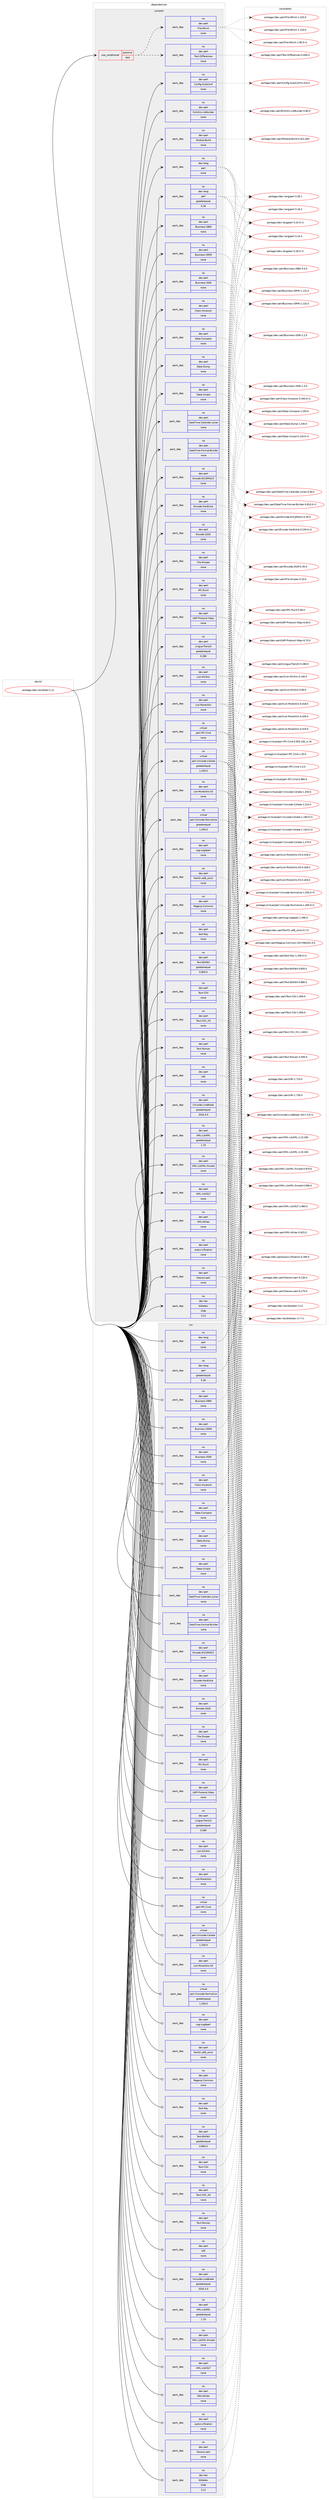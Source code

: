 digraph prolog {

# *************
# Graph options
# *************

newrank=true;
concentrate=true;
compound=true;
graph [rankdir=LR,fontname=Helvetica,fontsize=10,ranksep=1.5];#, ranksep=2.5, nodesep=0.2];
edge  [arrowhead=vee];
node  [fontname=Helvetica,fontsize=10];

# **********
# The ebuild
# **********

subgraph cluster_leftcol {
color=gray;
rank=same;
label=<<i>ebuild</i>>;
id [label="portage://dev-tex/biber-2.12", color=red, width=4, href="../dev-tex/biber-2.12.svg"];
}

# ****************
# The dependencies
# ****************

subgraph cluster_midcol {
color=gray;
label=<<i>dependencies</i>>;
subgraph cluster_compile {
fillcolor="#eeeeee";
style=filled;
label=<<i>compile</i>>;
subgraph cond63870 {
dependency308361 [label=<<TABLE BORDER="0" CELLBORDER="1" CELLSPACING="0" CELLPADDING="4"><TR><TD ROWSPAN="3" CELLPADDING="10">use_conditional</TD></TR><TR><TD>positive</TD></TR><TR><TD>test</TD></TR></TABLE>>, shape=none, color=red];
subgraph pack239790 {
dependency308362 [label=<<TABLE BORDER="0" CELLBORDER="1" CELLSPACING="0" CELLPADDING="4" WIDTH="220"><TR><TD ROWSPAN="6" CELLPADDING="30">pack_dep</TD></TR><TR><TD WIDTH="110">no</TD></TR><TR><TD>dev-perl</TD></TR><TR><TD>File-Which</TD></TR><TR><TD>none</TD></TR><TR><TD></TD></TR></TABLE>>, shape=none, color=blue];
}
dependency308361:e -> dependency308362:w [weight=20,style="dashed",arrowhead="vee"];
subgraph pack239791 {
dependency308363 [label=<<TABLE BORDER="0" CELLBORDER="1" CELLSPACING="0" CELLPADDING="4" WIDTH="220"><TR><TD ROWSPAN="6" CELLPADDING="30">pack_dep</TD></TR><TR><TD WIDTH="110">no</TD></TR><TR><TD>dev-perl</TD></TR><TR><TD>Test-Differences</TD></TR><TR><TD>none</TD></TR><TR><TD></TD></TR></TABLE>>, shape=none, color=blue];
}
dependency308361:e -> dependency308363:w [weight=20,style="dashed",arrowhead="vee"];
}
id:e -> dependency308361:w [weight=20,style="solid",arrowhead="vee"];
subgraph pack239792 {
dependency308364 [label=<<TABLE BORDER="0" CELLBORDER="1" CELLSPACING="0" CELLPADDING="4" WIDTH="220"><TR><TD ROWSPAN="6" CELLPADDING="30">pack_dep</TD></TR><TR><TD WIDTH="110">no</TD></TR><TR><TD>dev-lang</TD></TR><TR><TD>perl</TD></TR><TR><TD>greaterequal</TD></TR><TR><TD>5.26</TD></TR></TABLE>>, shape=none, color=blue];
}
id:e -> dependency308364:w [weight=20,style="solid",arrowhead="vee"];
subgraph pack239793 {
dependency308365 [label=<<TABLE BORDER="0" CELLBORDER="1" CELLSPACING="0" CELLPADDING="4" WIDTH="220"><TR><TD ROWSPAN="6" CELLPADDING="30">pack_dep</TD></TR><TR><TD WIDTH="110">no</TD></TR><TR><TD>dev-lang</TD></TR><TR><TD>perl</TD></TR><TR><TD>none</TD></TR><TR><TD></TD></TR></TABLE>>, shape=none, color=blue];
}
id:e -> dependency308365:w [weight=20,style="solid",arrowhead="vee"];
subgraph pack239794 {
dependency308366 [label=<<TABLE BORDER="0" CELLBORDER="1" CELLSPACING="0" CELLPADDING="4" WIDTH="220"><TR><TD ROWSPAN="6" CELLPADDING="30">pack_dep</TD></TR><TR><TD WIDTH="110">no</TD></TR><TR><TD>dev-perl</TD></TR><TR><TD>Business-ISBN</TD></TR><TR><TD>none</TD></TR><TR><TD></TD></TR></TABLE>>, shape=none, color=blue];
}
id:e -> dependency308366:w [weight=20,style="solid",arrowhead="vee"];
subgraph pack239795 {
dependency308367 [label=<<TABLE BORDER="0" CELLBORDER="1" CELLSPACING="0" CELLPADDING="4" WIDTH="220"><TR><TD ROWSPAN="6" CELLPADDING="30">pack_dep</TD></TR><TR><TD WIDTH="110">no</TD></TR><TR><TD>dev-perl</TD></TR><TR><TD>Business-ISMN</TD></TR><TR><TD>none</TD></TR><TR><TD></TD></TR></TABLE>>, shape=none, color=blue];
}
id:e -> dependency308367:w [weight=20,style="solid",arrowhead="vee"];
subgraph pack239796 {
dependency308368 [label=<<TABLE BORDER="0" CELLBORDER="1" CELLSPACING="0" CELLPADDING="4" WIDTH="220"><TR><TD ROWSPAN="6" CELLPADDING="30">pack_dep</TD></TR><TR><TD WIDTH="110">no</TD></TR><TR><TD>dev-perl</TD></TR><TR><TD>Business-ISSN</TD></TR><TR><TD>none</TD></TR><TR><TD></TD></TR></TABLE>>, shape=none, color=blue];
}
id:e -> dependency308368:w [weight=20,style="solid",arrowhead="vee"];
subgraph pack239797 {
dependency308369 [label=<<TABLE BORDER="0" CELLBORDER="1" CELLSPACING="0" CELLPADDING="4" WIDTH="220"><TR><TD ROWSPAN="6" CELLPADDING="30">pack_dep</TD></TR><TR><TD WIDTH="110">no</TD></TR><TR><TD>dev-perl</TD></TR><TR><TD>Class-Accessor</TD></TR><TR><TD>none</TD></TR><TR><TD></TD></TR></TABLE>>, shape=none, color=blue];
}
id:e -> dependency308369:w [weight=20,style="solid",arrowhead="vee"];
subgraph pack239798 {
dependency308370 [label=<<TABLE BORDER="0" CELLBORDER="1" CELLSPACING="0" CELLPADDING="4" WIDTH="220"><TR><TD ROWSPAN="6" CELLPADDING="30">pack_dep</TD></TR><TR><TD WIDTH="110">no</TD></TR><TR><TD>dev-perl</TD></TR><TR><TD>Config-AutoConf</TD></TR><TR><TD>none</TD></TR><TR><TD></TD></TR></TABLE>>, shape=none, color=blue];
}
id:e -> dependency308370:w [weight=20,style="solid",arrowhead="vee"];
subgraph pack239799 {
dependency308371 [label=<<TABLE BORDER="0" CELLBORDER="1" CELLSPACING="0" CELLPADDING="4" WIDTH="220"><TR><TD ROWSPAN="6" CELLPADDING="30">pack_dep</TD></TR><TR><TD WIDTH="110">no</TD></TR><TR><TD>dev-perl</TD></TR><TR><TD>Data-Compare</TD></TR><TR><TD>none</TD></TR><TR><TD></TD></TR></TABLE>>, shape=none, color=blue];
}
id:e -> dependency308371:w [weight=20,style="solid",arrowhead="vee"];
subgraph pack239800 {
dependency308372 [label=<<TABLE BORDER="0" CELLBORDER="1" CELLSPACING="0" CELLPADDING="4" WIDTH="220"><TR><TD ROWSPAN="6" CELLPADDING="30">pack_dep</TD></TR><TR><TD WIDTH="110">no</TD></TR><TR><TD>dev-perl</TD></TR><TR><TD>Data-Dump</TD></TR><TR><TD>none</TD></TR><TR><TD></TD></TR></TABLE>>, shape=none, color=blue];
}
id:e -> dependency308372:w [weight=20,style="solid",arrowhead="vee"];
subgraph pack239801 {
dependency308373 [label=<<TABLE BORDER="0" CELLBORDER="1" CELLSPACING="0" CELLPADDING="4" WIDTH="220"><TR><TD ROWSPAN="6" CELLPADDING="30">pack_dep</TD></TR><TR><TD WIDTH="110">no</TD></TR><TR><TD>dev-perl</TD></TR><TR><TD>Data-Uniqid</TD></TR><TR><TD>none</TD></TR><TR><TD></TD></TR></TABLE>>, shape=none, color=blue];
}
id:e -> dependency308373:w [weight=20,style="solid",arrowhead="vee"];
subgraph pack239802 {
dependency308374 [label=<<TABLE BORDER="0" CELLBORDER="1" CELLSPACING="0" CELLPADDING="4" WIDTH="220"><TR><TD ROWSPAN="6" CELLPADDING="30">pack_dep</TD></TR><TR><TD WIDTH="110">no</TD></TR><TR><TD>dev-perl</TD></TR><TR><TD>DateTime-Calendar-Julian</TD></TR><TR><TD>none</TD></TR><TR><TD></TD></TR></TABLE>>, shape=none, color=blue];
}
id:e -> dependency308374:w [weight=20,style="solid",arrowhead="vee"];
subgraph pack239803 {
dependency308375 [label=<<TABLE BORDER="0" CELLBORDER="1" CELLSPACING="0" CELLPADDING="4" WIDTH="220"><TR><TD ROWSPAN="6" CELLPADDING="30">pack_dep</TD></TR><TR><TD WIDTH="110">no</TD></TR><TR><TD>dev-perl</TD></TR><TR><TD>DateTime-Format-Builder</TD></TR><TR><TD>none</TD></TR><TR><TD></TD></TR></TABLE>>, shape=none, color=blue];
}
id:e -> dependency308375:w [weight=20,style="solid",arrowhead="vee"];
subgraph pack239804 {
dependency308376 [label=<<TABLE BORDER="0" CELLBORDER="1" CELLSPACING="0" CELLPADDING="4" WIDTH="220"><TR><TD ROWSPAN="6" CELLPADDING="30">pack_dep</TD></TR><TR><TD WIDTH="110">no</TD></TR><TR><TD>dev-perl</TD></TR><TR><TD>Encode-EUCJPASCII</TD></TR><TR><TD>none</TD></TR><TR><TD></TD></TR></TABLE>>, shape=none, color=blue];
}
id:e -> dependency308376:w [weight=20,style="solid",arrowhead="vee"];
subgraph pack239805 {
dependency308377 [label=<<TABLE BORDER="0" CELLBORDER="1" CELLSPACING="0" CELLPADDING="4" WIDTH="220"><TR><TD ROWSPAN="6" CELLPADDING="30">pack_dep</TD></TR><TR><TD WIDTH="110">no</TD></TR><TR><TD>dev-perl</TD></TR><TR><TD>Encode-HanExtra</TD></TR><TR><TD>none</TD></TR><TR><TD></TD></TR></TABLE>>, shape=none, color=blue];
}
id:e -> dependency308377:w [weight=20,style="solid",arrowhead="vee"];
subgraph pack239806 {
dependency308378 [label=<<TABLE BORDER="0" CELLBORDER="1" CELLSPACING="0" CELLPADDING="4" WIDTH="220"><TR><TD ROWSPAN="6" CELLPADDING="30">pack_dep</TD></TR><TR><TD WIDTH="110">no</TD></TR><TR><TD>dev-perl</TD></TR><TR><TD>Encode-JIS2K</TD></TR><TR><TD>none</TD></TR><TR><TD></TD></TR></TABLE>>, shape=none, color=blue];
}
id:e -> dependency308378:w [weight=20,style="solid",arrowhead="vee"];
subgraph pack239807 {
dependency308379 [label=<<TABLE BORDER="0" CELLBORDER="1" CELLSPACING="0" CELLPADDING="4" WIDTH="220"><TR><TD ROWSPAN="6" CELLPADDING="30">pack_dep</TD></TR><TR><TD WIDTH="110">no</TD></TR><TR><TD>dev-perl</TD></TR><TR><TD>ExtUtils-LibBuilder</TD></TR><TR><TD>none</TD></TR><TR><TD></TD></TR></TABLE>>, shape=none, color=blue];
}
id:e -> dependency308379:w [weight=20,style="solid",arrowhead="vee"];
subgraph pack239808 {
dependency308380 [label=<<TABLE BORDER="0" CELLBORDER="1" CELLSPACING="0" CELLPADDING="4" WIDTH="220"><TR><TD ROWSPAN="6" CELLPADDING="30">pack_dep</TD></TR><TR><TD WIDTH="110">no</TD></TR><TR><TD>dev-perl</TD></TR><TR><TD>File-Slurper</TD></TR><TR><TD>none</TD></TR><TR><TD></TD></TR></TABLE>>, shape=none, color=blue];
}
id:e -> dependency308380:w [weight=20,style="solid",arrowhead="vee"];
subgraph pack239809 {
dependency308381 [label=<<TABLE BORDER="0" CELLBORDER="1" CELLSPACING="0" CELLPADDING="4" WIDTH="220"><TR><TD ROWSPAN="6" CELLPADDING="30">pack_dep</TD></TR><TR><TD WIDTH="110">no</TD></TR><TR><TD>dev-perl</TD></TR><TR><TD>IPC-Run3</TD></TR><TR><TD>none</TD></TR><TR><TD></TD></TR></TABLE>>, shape=none, color=blue];
}
id:e -> dependency308381:w [weight=20,style="solid",arrowhead="vee"];
subgraph pack239810 {
dependency308382 [label=<<TABLE BORDER="0" CELLBORDER="1" CELLSPACING="0" CELLPADDING="4" WIDTH="220"><TR><TD ROWSPAN="6" CELLPADDING="30">pack_dep</TD></TR><TR><TD WIDTH="110">no</TD></TR><TR><TD>dev-perl</TD></TR><TR><TD>LWP-Protocol-https</TD></TR><TR><TD>none</TD></TR><TR><TD></TD></TR></TABLE>>, shape=none, color=blue];
}
id:e -> dependency308382:w [weight=20,style="solid",arrowhead="vee"];
subgraph pack239811 {
dependency308383 [label=<<TABLE BORDER="0" CELLBORDER="1" CELLSPACING="0" CELLPADDING="4" WIDTH="220"><TR><TD ROWSPAN="6" CELLPADDING="30">pack_dep</TD></TR><TR><TD WIDTH="110">no</TD></TR><TR><TD>dev-perl</TD></TR><TR><TD>Lingua-Translit</TD></TR><TR><TD>greaterequal</TD></TR><TR><TD>0.280</TD></TR></TABLE>>, shape=none, color=blue];
}
id:e -> dependency308383:w [weight=20,style="solid",arrowhead="vee"];
subgraph pack239812 {
dependency308384 [label=<<TABLE BORDER="0" CELLBORDER="1" CELLSPACING="0" CELLPADDING="4" WIDTH="220"><TR><TD ROWSPAN="6" CELLPADDING="30">pack_dep</TD></TR><TR><TD WIDTH="110">no</TD></TR><TR><TD>dev-perl</TD></TR><TR><TD>List-AllUtils</TD></TR><TR><TD>none</TD></TR><TR><TD></TD></TR></TABLE>>, shape=none, color=blue];
}
id:e -> dependency308384:w [weight=20,style="solid",arrowhead="vee"];
subgraph pack239813 {
dependency308385 [label=<<TABLE BORDER="0" CELLBORDER="1" CELLSPACING="0" CELLPADDING="4" WIDTH="220"><TR><TD ROWSPAN="6" CELLPADDING="30">pack_dep</TD></TR><TR><TD WIDTH="110">no</TD></TR><TR><TD>dev-perl</TD></TR><TR><TD>List-MoreUtils</TD></TR><TR><TD>none</TD></TR><TR><TD></TD></TR></TABLE>>, shape=none, color=blue];
}
id:e -> dependency308385:w [weight=20,style="solid",arrowhead="vee"];
subgraph pack239814 {
dependency308386 [label=<<TABLE BORDER="0" CELLBORDER="1" CELLSPACING="0" CELLPADDING="4" WIDTH="220"><TR><TD ROWSPAN="6" CELLPADDING="30">pack_dep</TD></TR><TR><TD WIDTH="110">no</TD></TR><TR><TD>dev-perl</TD></TR><TR><TD>List-MoreUtils-XS</TD></TR><TR><TD>none</TD></TR><TR><TD></TD></TR></TABLE>>, shape=none, color=blue];
}
id:e -> dependency308386:w [weight=20,style="solid",arrowhead="vee"];
subgraph pack239815 {
dependency308387 [label=<<TABLE BORDER="0" CELLBORDER="1" CELLSPACING="0" CELLPADDING="4" WIDTH="220"><TR><TD ROWSPAN="6" CELLPADDING="30">pack_dep</TD></TR><TR><TD WIDTH="110">no</TD></TR><TR><TD>dev-perl</TD></TR><TR><TD>Log-Log4perl</TD></TR><TR><TD>none</TD></TR><TR><TD></TD></TR></TABLE>>, shape=none, color=blue];
}
id:e -> dependency308387:w [weight=20,style="solid",arrowhead="vee"];
subgraph pack239816 {
dependency308388 [label=<<TABLE BORDER="0" CELLBORDER="1" CELLSPACING="0" CELLPADDING="4" WIDTH="220"><TR><TD ROWSPAN="6" CELLPADDING="30">pack_dep</TD></TR><TR><TD WIDTH="110">no</TD></TR><TR><TD>dev-perl</TD></TR><TR><TD>Module-Build</TD></TR><TR><TD>none</TD></TR><TR><TD></TD></TR></TABLE>>, shape=none, color=blue];
}
id:e -> dependency308388:w [weight=20,style="solid",arrowhead="vee"];
subgraph pack239817 {
dependency308389 [label=<<TABLE BORDER="0" CELLBORDER="1" CELLSPACING="0" CELLPADDING="4" WIDTH="220"><TR><TD ROWSPAN="6" CELLPADDING="30">pack_dep</TD></TR><TR><TD WIDTH="110">no</TD></TR><TR><TD>dev-perl</TD></TR><TR><TD>PerlIO-utf8_strict</TD></TR><TR><TD>none</TD></TR><TR><TD></TD></TR></TABLE>>, shape=none, color=blue];
}
id:e -> dependency308389:w [weight=20,style="solid",arrowhead="vee"];
subgraph pack239818 {
dependency308390 [label=<<TABLE BORDER="0" CELLBORDER="1" CELLSPACING="0" CELLPADDING="4" WIDTH="220"><TR><TD ROWSPAN="6" CELLPADDING="30">pack_dep</TD></TR><TR><TD WIDTH="110">no</TD></TR><TR><TD>dev-perl</TD></TR><TR><TD>Regexp-Common</TD></TR><TR><TD>none</TD></TR><TR><TD></TD></TR></TABLE>>, shape=none, color=blue];
}
id:e -> dependency308390:w [weight=20,style="solid",arrowhead="vee"];
subgraph pack239819 {
dependency308391 [label=<<TABLE BORDER="0" CELLBORDER="1" CELLSPACING="0" CELLPADDING="4" WIDTH="220"><TR><TD ROWSPAN="6" CELLPADDING="30">pack_dep</TD></TR><TR><TD WIDTH="110">no</TD></TR><TR><TD>dev-perl</TD></TR><TR><TD>Sort-Key</TD></TR><TR><TD>none</TD></TR><TR><TD></TD></TR></TABLE>>, shape=none, color=blue];
}
id:e -> dependency308391:w [weight=20,style="solid",arrowhead="vee"];
subgraph pack239820 {
dependency308392 [label=<<TABLE BORDER="0" CELLBORDER="1" CELLSPACING="0" CELLPADDING="4" WIDTH="220"><TR><TD ROWSPAN="6" CELLPADDING="30">pack_dep</TD></TR><TR><TD WIDTH="110">no</TD></TR><TR><TD>dev-perl</TD></TR><TR><TD>Text-BibTeX</TD></TR><TR><TD>greaterequal</TD></TR><TR><TD>0.850.0</TD></TR></TABLE>>, shape=none, color=blue];
}
id:e -> dependency308392:w [weight=20,style="solid",arrowhead="vee"];
subgraph pack239821 {
dependency308393 [label=<<TABLE BORDER="0" CELLBORDER="1" CELLSPACING="0" CELLPADDING="4" WIDTH="220"><TR><TD ROWSPAN="6" CELLPADDING="30">pack_dep</TD></TR><TR><TD WIDTH="110">no</TD></TR><TR><TD>dev-perl</TD></TR><TR><TD>Text-CSV</TD></TR><TR><TD>none</TD></TR><TR><TD></TD></TR></TABLE>>, shape=none, color=blue];
}
id:e -> dependency308393:w [weight=20,style="solid",arrowhead="vee"];
subgraph pack239822 {
dependency308394 [label=<<TABLE BORDER="0" CELLBORDER="1" CELLSPACING="0" CELLPADDING="4" WIDTH="220"><TR><TD ROWSPAN="6" CELLPADDING="30">pack_dep</TD></TR><TR><TD WIDTH="110">no</TD></TR><TR><TD>dev-perl</TD></TR><TR><TD>Text-CSV_XS</TD></TR><TR><TD>none</TD></TR><TR><TD></TD></TR></TABLE>>, shape=none, color=blue];
}
id:e -> dependency308394:w [weight=20,style="solid",arrowhead="vee"];
subgraph pack239823 {
dependency308395 [label=<<TABLE BORDER="0" CELLBORDER="1" CELLSPACING="0" CELLPADDING="4" WIDTH="220"><TR><TD ROWSPAN="6" CELLPADDING="30">pack_dep</TD></TR><TR><TD WIDTH="110">no</TD></TR><TR><TD>dev-perl</TD></TR><TR><TD>Text-Roman</TD></TR><TR><TD>none</TD></TR><TR><TD></TD></TR></TABLE>>, shape=none, color=blue];
}
id:e -> dependency308395:w [weight=20,style="solid",arrowhead="vee"];
subgraph pack239824 {
dependency308396 [label=<<TABLE BORDER="0" CELLBORDER="1" CELLSPACING="0" CELLPADDING="4" WIDTH="220"><TR><TD ROWSPAN="6" CELLPADDING="30">pack_dep</TD></TR><TR><TD WIDTH="110">no</TD></TR><TR><TD>dev-perl</TD></TR><TR><TD>URI</TD></TR><TR><TD>none</TD></TR><TR><TD></TD></TR></TABLE>>, shape=none, color=blue];
}
id:e -> dependency308396:w [weight=20,style="solid",arrowhead="vee"];
subgraph pack239825 {
dependency308397 [label=<<TABLE BORDER="0" CELLBORDER="1" CELLSPACING="0" CELLPADDING="4" WIDTH="220"><TR><TD ROWSPAN="6" CELLPADDING="30">pack_dep</TD></TR><TR><TD WIDTH="110">no</TD></TR><TR><TD>dev-perl</TD></TR><TR><TD>Unicode-LineBreak</TD></TR><TR><TD>greaterequal</TD></TR><TR><TD>2016.3.0</TD></TR></TABLE>>, shape=none, color=blue];
}
id:e -> dependency308397:w [weight=20,style="solid",arrowhead="vee"];
subgraph pack239826 {
dependency308398 [label=<<TABLE BORDER="0" CELLBORDER="1" CELLSPACING="0" CELLPADDING="4" WIDTH="220"><TR><TD ROWSPAN="6" CELLPADDING="30">pack_dep</TD></TR><TR><TD WIDTH="110">no</TD></TR><TR><TD>dev-perl</TD></TR><TR><TD>XML-LibXML</TD></TR><TR><TD>greaterequal</TD></TR><TR><TD>1.70</TD></TR></TABLE>>, shape=none, color=blue];
}
id:e -> dependency308398:w [weight=20,style="solid",arrowhead="vee"];
subgraph pack239827 {
dependency308399 [label=<<TABLE BORDER="0" CELLBORDER="1" CELLSPACING="0" CELLPADDING="4" WIDTH="220"><TR><TD ROWSPAN="6" CELLPADDING="30">pack_dep</TD></TR><TR><TD WIDTH="110">no</TD></TR><TR><TD>dev-perl</TD></TR><TR><TD>XML-LibXML-Simple</TD></TR><TR><TD>none</TD></TR><TR><TD></TD></TR></TABLE>>, shape=none, color=blue];
}
id:e -> dependency308399:w [weight=20,style="solid",arrowhead="vee"];
subgraph pack239828 {
dependency308400 [label=<<TABLE BORDER="0" CELLBORDER="1" CELLSPACING="0" CELLPADDING="4" WIDTH="220"><TR><TD ROWSPAN="6" CELLPADDING="30">pack_dep</TD></TR><TR><TD WIDTH="110">no</TD></TR><TR><TD>dev-perl</TD></TR><TR><TD>XML-LibXSLT</TD></TR><TR><TD>none</TD></TR><TR><TD></TD></TR></TABLE>>, shape=none, color=blue];
}
id:e -> dependency308400:w [weight=20,style="solid",arrowhead="vee"];
subgraph pack239829 {
dependency308401 [label=<<TABLE BORDER="0" CELLBORDER="1" CELLSPACING="0" CELLPADDING="4" WIDTH="220"><TR><TD ROWSPAN="6" CELLPADDING="30">pack_dep</TD></TR><TR><TD WIDTH="110">no</TD></TR><TR><TD>dev-perl</TD></TR><TR><TD>XML-Writer</TD></TR><TR><TD>none</TD></TR><TR><TD></TD></TR></TABLE>>, shape=none, color=blue];
}
id:e -> dependency308401:w [weight=20,style="solid",arrowhead="vee"];
subgraph pack239830 {
dependency308402 [label=<<TABLE BORDER="0" CELLBORDER="1" CELLSPACING="0" CELLPADDING="4" WIDTH="220"><TR><TD ROWSPAN="6" CELLPADDING="30">pack_dep</TD></TR><TR><TD WIDTH="110">no</TD></TR><TR><TD>dev-perl</TD></TR><TR><TD>autovivification</TD></TR><TR><TD>none</TD></TR><TR><TD></TD></TR></TABLE>>, shape=none, color=blue];
}
id:e -> dependency308402:w [weight=20,style="solid",arrowhead="vee"];
subgraph pack239831 {
dependency308403 [label=<<TABLE BORDER="0" CELLBORDER="1" CELLSPACING="0" CELLPADDING="4" WIDTH="220"><TR><TD ROWSPAN="6" CELLPADDING="30">pack_dep</TD></TR><TR><TD WIDTH="110">no</TD></TR><TR><TD>dev-perl</TD></TR><TR><TD>libwww-perl</TD></TR><TR><TD>none</TD></TR><TR><TD></TD></TR></TABLE>>, shape=none, color=blue];
}
id:e -> dependency308403:w [weight=20,style="solid",arrowhead="vee"];
subgraph pack239832 {
dependency308404 [label=<<TABLE BORDER="0" CELLBORDER="1" CELLSPACING="0" CELLPADDING="4" WIDTH="220"><TR><TD ROWSPAN="6" CELLPADDING="30">pack_dep</TD></TR><TR><TD WIDTH="110">no</TD></TR><TR><TD>dev-tex</TD></TR><TR><TD>biblatex</TD></TR><TR><TD>tilde</TD></TR><TR><TD>3.12</TD></TR></TABLE>>, shape=none, color=blue];
}
id:e -> dependency308404:w [weight=20,style="solid",arrowhead="vee"];
subgraph pack239833 {
dependency308405 [label=<<TABLE BORDER="0" CELLBORDER="1" CELLSPACING="0" CELLPADDING="4" WIDTH="220"><TR><TD ROWSPAN="6" CELLPADDING="30">pack_dep</TD></TR><TR><TD WIDTH="110">no</TD></TR><TR><TD>virtual</TD></TR><TR><TD>perl-IPC-Cmd</TD></TR><TR><TD>none</TD></TR><TR><TD></TD></TR></TABLE>>, shape=none, color=blue];
}
id:e -> dependency308405:w [weight=20,style="solid",arrowhead="vee"];
subgraph pack239834 {
dependency308406 [label=<<TABLE BORDER="0" CELLBORDER="1" CELLSPACING="0" CELLPADDING="4" WIDTH="220"><TR><TD ROWSPAN="6" CELLPADDING="30">pack_dep</TD></TR><TR><TD WIDTH="110">no</TD></TR><TR><TD>virtual</TD></TR><TR><TD>perl-Unicode-Collate</TD></TR><TR><TD>greaterequal</TD></TR><TR><TD>1.250.0</TD></TR></TABLE>>, shape=none, color=blue];
}
id:e -> dependency308406:w [weight=20,style="solid",arrowhead="vee"];
subgraph pack239835 {
dependency308407 [label=<<TABLE BORDER="0" CELLBORDER="1" CELLSPACING="0" CELLPADDING="4" WIDTH="220"><TR><TD ROWSPAN="6" CELLPADDING="30">pack_dep</TD></TR><TR><TD WIDTH="110">no</TD></TR><TR><TD>virtual</TD></TR><TR><TD>perl-Unicode-Normalize</TD></TR><TR><TD>greaterequal</TD></TR><TR><TD>1.250.0</TD></TR></TABLE>>, shape=none, color=blue];
}
id:e -> dependency308407:w [weight=20,style="solid",arrowhead="vee"];
}
subgraph cluster_compileandrun {
fillcolor="#eeeeee";
style=filled;
label=<<i>compile and run</i>>;
}
subgraph cluster_run {
fillcolor="#eeeeee";
style=filled;
label=<<i>run</i>>;
subgraph pack239836 {
dependency308408 [label=<<TABLE BORDER="0" CELLBORDER="1" CELLSPACING="0" CELLPADDING="4" WIDTH="220"><TR><TD ROWSPAN="6" CELLPADDING="30">pack_dep</TD></TR><TR><TD WIDTH="110">no</TD></TR><TR><TD>dev-lang</TD></TR><TR><TD>perl</TD></TR><TR><TD>greaterequal</TD></TR><TR><TD>5.26</TD></TR></TABLE>>, shape=none, color=blue];
}
id:e -> dependency308408:w [weight=20,style="solid",arrowhead="odot"];
subgraph pack239837 {
dependency308409 [label=<<TABLE BORDER="0" CELLBORDER="1" CELLSPACING="0" CELLPADDING="4" WIDTH="220"><TR><TD ROWSPAN="6" CELLPADDING="30">pack_dep</TD></TR><TR><TD WIDTH="110">no</TD></TR><TR><TD>dev-lang</TD></TR><TR><TD>perl</TD></TR><TR><TD>none</TD></TR><TR><TD></TD></TR></TABLE>>, shape=none, color=blue];
}
id:e -> dependency308409:w [weight=20,style="solid",arrowhead="odot"];
subgraph pack239838 {
dependency308410 [label=<<TABLE BORDER="0" CELLBORDER="1" CELLSPACING="0" CELLPADDING="4" WIDTH="220"><TR><TD ROWSPAN="6" CELLPADDING="30">pack_dep</TD></TR><TR><TD WIDTH="110">no</TD></TR><TR><TD>dev-perl</TD></TR><TR><TD>Business-ISBN</TD></TR><TR><TD>none</TD></TR><TR><TD></TD></TR></TABLE>>, shape=none, color=blue];
}
id:e -> dependency308410:w [weight=20,style="solid",arrowhead="odot"];
subgraph pack239839 {
dependency308411 [label=<<TABLE BORDER="0" CELLBORDER="1" CELLSPACING="0" CELLPADDING="4" WIDTH="220"><TR><TD ROWSPAN="6" CELLPADDING="30">pack_dep</TD></TR><TR><TD WIDTH="110">no</TD></TR><TR><TD>dev-perl</TD></TR><TR><TD>Business-ISMN</TD></TR><TR><TD>none</TD></TR><TR><TD></TD></TR></TABLE>>, shape=none, color=blue];
}
id:e -> dependency308411:w [weight=20,style="solid",arrowhead="odot"];
subgraph pack239840 {
dependency308412 [label=<<TABLE BORDER="0" CELLBORDER="1" CELLSPACING="0" CELLPADDING="4" WIDTH="220"><TR><TD ROWSPAN="6" CELLPADDING="30">pack_dep</TD></TR><TR><TD WIDTH="110">no</TD></TR><TR><TD>dev-perl</TD></TR><TR><TD>Business-ISSN</TD></TR><TR><TD>none</TD></TR><TR><TD></TD></TR></TABLE>>, shape=none, color=blue];
}
id:e -> dependency308412:w [weight=20,style="solid",arrowhead="odot"];
subgraph pack239841 {
dependency308413 [label=<<TABLE BORDER="0" CELLBORDER="1" CELLSPACING="0" CELLPADDING="4" WIDTH="220"><TR><TD ROWSPAN="6" CELLPADDING="30">pack_dep</TD></TR><TR><TD WIDTH="110">no</TD></TR><TR><TD>dev-perl</TD></TR><TR><TD>Class-Accessor</TD></TR><TR><TD>none</TD></TR><TR><TD></TD></TR></TABLE>>, shape=none, color=blue];
}
id:e -> dependency308413:w [weight=20,style="solid",arrowhead="odot"];
subgraph pack239842 {
dependency308414 [label=<<TABLE BORDER="0" CELLBORDER="1" CELLSPACING="0" CELLPADDING="4" WIDTH="220"><TR><TD ROWSPAN="6" CELLPADDING="30">pack_dep</TD></TR><TR><TD WIDTH="110">no</TD></TR><TR><TD>dev-perl</TD></TR><TR><TD>Data-Compare</TD></TR><TR><TD>none</TD></TR><TR><TD></TD></TR></TABLE>>, shape=none, color=blue];
}
id:e -> dependency308414:w [weight=20,style="solid",arrowhead="odot"];
subgraph pack239843 {
dependency308415 [label=<<TABLE BORDER="0" CELLBORDER="1" CELLSPACING="0" CELLPADDING="4" WIDTH="220"><TR><TD ROWSPAN="6" CELLPADDING="30">pack_dep</TD></TR><TR><TD WIDTH="110">no</TD></TR><TR><TD>dev-perl</TD></TR><TR><TD>Data-Dump</TD></TR><TR><TD>none</TD></TR><TR><TD></TD></TR></TABLE>>, shape=none, color=blue];
}
id:e -> dependency308415:w [weight=20,style="solid",arrowhead="odot"];
subgraph pack239844 {
dependency308416 [label=<<TABLE BORDER="0" CELLBORDER="1" CELLSPACING="0" CELLPADDING="4" WIDTH="220"><TR><TD ROWSPAN="6" CELLPADDING="30">pack_dep</TD></TR><TR><TD WIDTH="110">no</TD></TR><TR><TD>dev-perl</TD></TR><TR><TD>Data-Uniqid</TD></TR><TR><TD>none</TD></TR><TR><TD></TD></TR></TABLE>>, shape=none, color=blue];
}
id:e -> dependency308416:w [weight=20,style="solid",arrowhead="odot"];
subgraph pack239845 {
dependency308417 [label=<<TABLE BORDER="0" CELLBORDER="1" CELLSPACING="0" CELLPADDING="4" WIDTH="220"><TR><TD ROWSPAN="6" CELLPADDING="30">pack_dep</TD></TR><TR><TD WIDTH="110">no</TD></TR><TR><TD>dev-perl</TD></TR><TR><TD>DateTime-Calendar-Julian</TD></TR><TR><TD>none</TD></TR><TR><TD></TD></TR></TABLE>>, shape=none, color=blue];
}
id:e -> dependency308417:w [weight=20,style="solid",arrowhead="odot"];
subgraph pack239846 {
dependency308418 [label=<<TABLE BORDER="0" CELLBORDER="1" CELLSPACING="0" CELLPADDING="4" WIDTH="220"><TR><TD ROWSPAN="6" CELLPADDING="30">pack_dep</TD></TR><TR><TD WIDTH="110">no</TD></TR><TR><TD>dev-perl</TD></TR><TR><TD>DateTime-Format-Builder</TD></TR><TR><TD>none</TD></TR><TR><TD></TD></TR></TABLE>>, shape=none, color=blue];
}
id:e -> dependency308418:w [weight=20,style="solid",arrowhead="odot"];
subgraph pack239847 {
dependency308419 [label=<<TABLE BORDER="0" CELLBORDER="1" CELLSPACING="0" CELLPADDING="4" WIDTH="220"><TR><TD ROWSPAN="6" CELLPADDING="30">pack_dep</TD></TR><TR><TD WIDTH="110">no</TD></TR><TR><TD>dev-perl</TD></TR><TR><TD>Encode-EUCJPASCII</TD></TR><TR><TD>none</TD></TR><TR><TD></TD></TR></TABLE>>, shape=none, color=blue];
}
id:e -> dependency308419:w [weight=20,style="solid",arrowhead="odot"];
subgraph pack239848 {
dependency308420 [label=<<TABLE BORDER="0" CELLBORDER="1" CELLSPACING="0" CELLPADDING="4" WIDTH="220"><TR><TD ROWSPAN="6" CELLPADDING="30">pack_dep</TD></TR><TR><TD WIDTH="110">no</TD></TR><TR><TD>dev-perl</TD></TR><TR><TD>Encode-HanExtra</TD></TR><TR><TD>none</TD></TR><TR><TD></TD></TR></TABLE>>, shape=none, color=blue];
}
id:e -> dependency308420:w [weight=20,style="solid",arrowhead="odot"];
subgraph pack239849 {
dependency308421 [label=<<TABLE BORDER="0" CELLBORDER="1" CELLSPACING="0" CELLPADDING="4" WIDTH="220"><TR><TD ROWSPAN="6" CELLPADDING="30">pack_dep</TD></TR><TR><TD WIDTH="110">no</TD></TR><TR><TD>dev-perl</TD></TR><TR><TD>Encode-JIS2K</TD></TR><TR><TD>none</TD></TR><TR><TD></TD></TR></TABLE>>, shape=none, color=blue];
}
id:e -> dependency308421:w [weight=20,style="solid",arrowhead="odot"];
subgraph pack239850 {
dependency308422 [label=<<TABLE BORDER="0" CELLBORDER="1" CELLSPACING="0" CELLPADDING="4" WIDTH="220"><TR><TD ROWSPAN="6" CELLPADDING="30">pack_dep</TD></TR><TR><TD WIDTH="110">no</TD></TR><TR><TD>dev-perl</TD></TR><TR><TD>File-Slurper</TD></TR><TR><TD>none</TD></TR><TR><TD></TD></TR></TABLE>>, shape=none, color=blue];
}
id:e -> dependency308422:w [weight=20,style="solid",arrowhead="odot"];
subgraph pack239851 {
dependency308423 [label=<<TABLE BORDER="0" CELLBORDER="1" CELLSPACING="0" CELLPADDING="4" WIDTH="220"><TR><TD ROWSPAN="6" CELLPADDING="30">pack_dep</TD></TR><TR><TD WIDTH="110">no</TD></TR><TR><TD>dev-perl</TD></TR><TR><TD>IPC-Run3</TD></TR><TR><TD>none</TD></TR><TR><TD></TD></TR></TABLE>>, shape=none, color=blue];
}
id:e -> dependency308423:w [weight=20,style="solid",arrowhead="odot"];
subgraph pack239852 {
dependency308424 [label=<<TABLE BORDER="0" CELLBORDER="1" CELLSPACING="0" CELLPADDING="4" WIDTH="220"><TR><TD ROWSPAN="6" CELLPADDING="30">pack_dep</TD></TR><TR><TD WIDTH="110">no</TD></TR><TR><TD>dev-perl</TD></TR><TR><TD>LWP-Protocol-https</TD></TR><TR><TD>none</TD></TR><TR><TD></TD></TR></TABLE>>, shape=none, color=blue];
}
id:e -> dependency308424:w [weight=20,style="solid",arrowhead="odot"];
subgraph pack239853 {
dependency308425 [label=<<TABLE BORDER="0" CELLBORDER="1" CELLSPACING="0" CELLPADDING="4" WIDTH="220"><TR><TD ROWSPAN="6" CELLPADDING="30">pack_dep</TD></TR><TR><TD WIDTH="110">no</TD></TR><TR><TD>dev-perl</TD></TR><TR><TD>Lingua-Translit</TD></TR><TR><TD>greaterequal</TD></TR><TR><TD>0.280</TD></TR></TABLE>>, shape=none, color=blue];
}
id:e -> dependency308425:w [weight=20,style="solid",arrowhead="odot"];
subgraph pack239854 {
dependency308426 [label=<<TABLE BORDER="0" CELLBORDER="1" CELLSPACING="0" CELLPADDING="4" WIDTH="220"><TR><TD ROWSPAN="6" CELLPADDING="30">pack_dep</TD></TR><TR><TD WIDTH="110">no</TD></TR><TR><TD>dev-perl</TD></TR><TR><TD>List-AllUtils</TD></TR><TR><TD>none</TD></TR><TR><TD></TD></TR></TABLE>>, shape=none, color=blue];
}
id:e -> dependency308426:w [weight=20,style="solid",arrowhead="odot"];
subgraph pack239855 {
dependency308427 [label=<<TABLE BORDER="0" CELLBORDER="1" CELLSPACING="0" CELLPADDING="4" WIDTH="220"><TR><TD ROWSPAN="6" CELLPADDING="30">pack_dep</TD></TR><TR><TD WIDTH="110">no</TD></TR><TR><TD>dev-perl</TD></TR><TR><TD>List-MoreUtils</TD></TR><TR><TD>none</TD></TR><TR><TD></TD></TR></TABLE>>, shape=none, color=blue];
}
id:e -> dependency308427:w [weight=20,style="solid",arrowhead="odot"];
subgraph pack239856 {
dependency308428 [label=<<TABLE BORDER="0" CELLBORDER="1" CELLSPACING="0" CELLPADDING="4" WIDTH="220"><TR><TD ROWSPAN="6" CELLPADDING="30">pack_dep</TD></TR><TR><TD WIDTH="110">no</TD></TR><TR><TD>dev-perl</TD></TR><TR><TD>List-MoreUtils-XS</TD></TR><TR><TD>none</TD></TR><TR><TD></TD></TR></TABLE>>, shape=none, color=blue];
}
id:e -> dependency308428:w [weight=20,style="solid",arrowhead="odot"];
subgraph pack239857 {
dependency308429 [label=<<TABLE BORDER="0" CELLBORDER="1" CELLSPACING="0" CELLPADDING="4" WIDTH="220"><TR><TD ROWSPAN="6" CELLPADDING="30">pack_dep</TD></TR><TR><TD WIDTH="110">no</TD></TR><TR><TD>dev-perl</TD></TR><TR><TD>Log-Log4perl</TD></TR><TR><TD>none</TD></TR><TR><TD></TD></TR></TABLE>>, shape=none, color=blue];
}
id:e -> dependency308429:w [weight=20,style="solid",arrowhead="odot"];
subgraph pack239858 {
dependency308430 [label=<<TABLE BORDER="0" CELLBORDER="1" CELLSPACING="0" CELLPADDING="4" WIDTH="220"><TR><TD ROWSPAN="6" CELLPADDING="30">pack_dep</TD></TR><TR><TD WIDTH="110">no</TD></TR><TR><TD>dev-perl</TD></TR><TR><TD>PerlIO-utf8_strict</TD></TR><TR><TD>none</TD></TR><TR><TD></TD></TR></TABLE>>, shape=none, color=blue];
}
id:e -> dependency308430:w [weight=20,style="solid",arrowhead="odot"];
subgraph pack239859 {
dependency308431 [label=<<TABLE BORDER="0" CELLBORDER="1" CELLSPACING="0" CELLPADDING="4" WIDTH="220"><TR><TD ROWSPAN="6" CELLPADDING="30">pack_dep</TD></TR><TR><TD WIDTH="110">no</TD></TR><TR><TD>dev-perl</TD></TR><TR><TD>Regexp-Common</TD></TR><TR><TD>none</TD></TR><TR><TD></TD></TR></TABLE>>, shape=none, color=blue];
}
id:e -> dependency308431:w [weight=20,style="solid",arrowhead="odot"];
subgraph pack239860 {
dependency308432 [label=<<TABLE BORDER="0" CELLBORDER="1" CELLSPACING="0" CELLPADDING="4" WIDTH="220"><TR><TD ROWSPAN="6" CELLPADDING="30">pack_dep</TD></TR><TR><TD WIDTH="110">no</TD></TR><TR><TD>dev-perl</TD></TR><TR><TD>Sort-Key</TD></TR><TR><TD>none</TD></TR><TR><TD></TD></TR></TABLE>>, shape=none, color=blue];
}
id:e -> dependency308432:w [weight=20,style="solid",arrowhead="odot"];
subgraph pack239861 {
dependency308433 [label=<<TABLE BORDER="0" CELLBORDER="1" CELLSPACING="0" CELLPADDING="4" WIDTH="220"><TR><TD ROWSPAN="6" CELLPADDING="30">pack_dep</TD></TR><TR><TD WIDTH="110">no</TD></TR><TR><TD>dev-perl</TD></TR><TR><TD>Text-BibTeX</TD></TR><TR><TD>greaterequal</TD></TR><TR><TD>0.850.0</TD></TR></TABLE>>, shape=none, color=blue];
}
id:e -> dependency308433:w [weight=20,style="solid",arrowhead="odot"];
subgraph pack239862 {
dependency308434 [label=<<TABLE BORDER="0" CELLBORDER="1" CELLSPACING="0" CELLPADDING="4" WIDTH="220"><TR><TD ROWSPAN="6" CELLPADDING="30">pack_dep</TD></TR><TR><TD WIDTH="110">no</TD></TR><TR><TD>dev-perl</TD></TR><TR><TD>Text-CSV</TD></TR><TR><TD>none</TD></TR><TR><TD></TD></TR></TABLE>>, shape=none, color=blue];
}
id:e -> dependency308434:w [weight=20,style="solid",arrowhead="odot"];
subgraph pack239863 {
dependency308435 [label=<<TABLE BORDER="0" CELLBORDER="1" CELLSPACING="0" CELLPADDING="4" WIDTH="220"><TR><TD ROWSPAN="6" CELLPADDING="30">pack_dep</TD></TR><TR><TD WIDTH="110">no</TD></TR><TR><TD>dev-perl</TD></TR><TR><TD>Text-CSV_XS</TD></TR><TR><TD>none</TD></TR><TR><TD></TD></TR></TABLE>>, shape=none, color=blue];
}
id:e -> dependency308435:w [weight=20,style="solid",arrowhead="odot"];
subgraph pack239864 {
dependency308436 [label=<<TABLE BORDER="0" CELLBORDER="1" CELLSPACING="0" CELLPADDING="4" WIDTH="220"><TR><TD ROWSPAN="6" CELLPADDING="30">pack_dep</TD></TR><TR><TD WIDTH="110">no</TD></TR><TR><TD>dev-perl</TD></TR><TR><TD>Text-Roman</TD></TR><TR><TD>none</TD></TR><TR><TD></TD></TR></TABLE>>, shape=none, color=blue];
}
id:e -> dependency308436:w [weight=20,style="solid",arrowhead="odot"];
subgraph pack239865 {
dependency308437 [label=<<TABLE BORDER="0" CELLBORDER="1" CELLSPACING="0" CELLPADDING="4" WIDTH="220"><TR><TD ROWSPAN="6" CELLPADDING="30">pack_dep</TD></TR><TR><TD WIDTH="110">no</TD></TR><TR><TD>dev-perl</TD></TR><TR><TD>URI</TD></TR><TR><TD>none</TD></TR><TR><TD></TD></TR></TABLE>>, shape=none, color=blue];
}
id:e -> dependency308437:w [weight=20,style="solid",arrowhead="odot"];
subgraph pack239866 {
dependency308438 [label=<<TABLE BORDER="0" CELLBORDER="1" CELLSPACING="0" CELLPADDING="4" WIDTH="220"><TR><TD ROWSPAN="6" CELLPADDING="30">pack_dep</TD></TR><TR><TD WIDTH="110">no</TD></TR><TR><TD>dev-perl</TD></TR><TR><TD>Unicode-LineBreak</TD></TR><TR><TD>greaterequal</TD></TR><TR><TD>2016.3.0</TD></TR></TABLE>>, shape=none, color=blue];
}
id:e -> dependency308438:w [weight=20,style="solid",arrowhead="odot"];
subgraph pack239867 {
dependency308439 [label=<<TABLE BORDER="0" CELLBORDER="1" CELLSPACING="0" CELLPADDING="4" WIDTH="220"><TR><TD ROWSPAN="6" CELLPADDING="30">pack_dep</TD></TR><TR><TD WIDTH="110">no</TD></TR><TR><TD>dev-perl</TD></TR><TR><TD>XML-LibXML</TD></TR><TR><TD>greaterequal</TD></TR><TR><TD>1.70</TD></TR></TABLE>>, shape=none, color=blue];
}
id:e -> dependency308439:w [weight=20,style="solid",arrowhead="odot"];
subgraph pack239868 {
dependency308440 [label=<<TABLE BORDER="0" CELLBORDER="1" CELLSPACING="0" CELLPADDING="4" WIDTH="220"><TR><TD ROWSPAN="6" CELLPADDING="30">pack_dep</TD></TR><TR><TD WIDTH="110">no</TD></TR><TR><TD>dev-perl</TD></TR><TR><TD>XML-LibXML-Simple</TD></TR><TR><TD>none</TD></TR><TR><TD></TD></TR></TABLE>>, shape=none, color=blue];
}
id:e -> dependency308440:w [weight=20,style="solid",arrowhead="odot"];
subgraph pack239869 {
dependency308441 [label=<<TABLE BORDER="0" CELLBORDER="1" CELLSPACING="0" CELLPADDING="4" WIDTH="220"><TR><TD ROWSPAN="6" CELLPADDING="30">pack_dep</TD></TR><TR><TD WIDTH="110">no</TD></TR><TR><TD>dev-perl</TD></TR><TR><TD>XML-LibXSLT</TD></TR><TR><TD>none</TD></TR><TR><TD></TD></TR></TABLE>>, shape=none, color=blue];
}
id:e -> dependency308441:w [weight=20,style="solid",arrowhead="odot"];
subgraph pack239870 {
dependency308442 [label=<<TABLE BORDER="0" CELLBORDER="1" CELLSPACING="0" CELLPADDING="4" WIDTH="220"><TR><TD ROWSPAN="6" CELLPADDING="30">pack_dep</TD></TR><TR><TD WIDTH="110">no</TD></TR><TR><TD>dev-perl</TD></TR><TR><TD>XML-Writer</TD></TR><TR><TD>none</TD></TR><TR><TD></TD></TR></TABLE>>, shape=none, color=blue];
}
id:e -> dependency308442:w [weight=20,style="solid",arrowhead="odot"];
subgraph pack239871 {
dependency308443 [label=<<TABLE BORDER="0" CELLBORDER="1" CELLSPACING="0" CELLPADDING="4" WIDTH="220"><TR><TD ROWSPAN="6" CELLPADDING="30">pack_dep</TD></TR><TR><TD WIDTH="110">no</TD></TR><TR><TD>dev-perl</TD></TR><TR><TD>autovivification</TD></TR><TR><TD>none</TD></TR><TR><TD></TD></TR></TABLE>>, shape=none, color=blue];
}
id:e -> dependency308443:w [weight=20,style="solid",arrowhead="odot"];
subgraph pack239872 {
dependency308444 [label=<<TABLE BORDER="0" CELLBORDER="1" CELLSPACING="0" CELLPADDING="4" WIDTH="220"><TR><TD ROWSPAN="6" CELLPADDING="30">pack_dep</TD></TR><TR><TD WIDTH="110">no</TD></TR><TR><TD>dev-perl</TD></TR><TR><TD>libwww-perl</TD></TR><TR><TD>none</TD></TR><TR><TD></TD></TR></TABLE>>, shape=none, color=blue];
}
id:e -> dependency308444:w [weight=20,style="solid",arrowhead="odot"];
subgraph pack239873 {
dependency308445 [label=<<TABLE BORDER="0" CELLBORDER="1" CELLSPACING="0" CELLPADDING="4" WIDTH="220"><TR><TD ROWSPAN="6" CELLPADDING="30">pack_dep</TD></TR><TR><TD WIDTH="110">no</TD></TR><TR><TD>dev-tex</TD></TR><TR><TD>biblatex</TD></TR><TR><TD>tilde</TD></TR><TR><TD>3.12</TD></TR></TABLE>>, shape=none, color=blue];
}
id:e -> dependency308445:w [weight=20,style="solid",arrowhead="odot"];
subgraph pack239874 {
dependency308446 [label=<<TABLE BORDER="0" CELLBORDER="1" CELLSPACING="0" CELLPADDING="4" WIDTH="220"><TR><TD ROWSPAN="6" CELLPADDING="30">pack_dep</TD></TR><TR><TD WIDTH="110">no</TD></TR><TR><TD>virtual</TD></TR><TR><TD>perl-IPC-Cmd</TD></TR><TR><TD>none</TD></TR><TR><TD></TD></TR></TABLE>>, shape=none, color=blue];
}
id:e -> dependency308446:w [weight=20,style="solid",arrowhead="odot"];
subgraph pack239875 {
dependency308447 [label=<<TABLE BORDER="0" CELLBORDER="1" CELLSPACING="0" CELLPADDING="4" WIDTH="220"><TR><TD ROWSPAN="6" CELLPADDING="30">pack_dep</TD></TR><TR><TD WIDTH="110">no</TD></TR><TR><TD>virtual</TD></TR><TR><TD>perl-Unicode-Collate</TD></TR><TR><TD>greaterequal</TD></TR><TR><TD>1.250.0</TD></TR></TABLE>>, shape=none, color=blue];
}
id:e -> dependency308447:w [weight=20,style="solid",arrowhead="odot"];
subgraph pack239876 {
dependency308448 [label=<<TABLE BORDER="0" CELLBORDER="1" CELLSPACING="0" CELLPADDING="4" WIDTH="220"><TR><TD ROWSPAN="6" CELLPADDING="30">pack_dep</TD></TR><TR><TD WIDTH="110">no</TD></TR><TR><TD>virtual</TD></TR><TR><TD>perl-Unicode-Normalize</TD></TR><TR><TD>greaterequal</TD></TR><TR><TD>1.250.0</TD></TR></TABLE>>, shape=none, color=blue];
}
id:e -> dependency308448:w [weight=20,style="solid",arrowhead="odot"];
}
}

# **************
# The candidates
# **************

subgraph cluster_choices {
rank=same;
color=gray;
label=<<i>candidates</i>>;

subgraph choice239790 {
color=black;
nodesep=1;
choice100101118451121011141084770105108101458710410599104454946574846484511449 [label="portage://dev-perl/File-Which-1.90.0-r1", color=red, width=4,href="../dev-perl/File-Which-1.90.0-r1.svg"];
choice1001011184511210111410847701051081014587104105991044549465050484648 [label="portage://dev-perl/File-Which-1.220.0", color=red, width=4,href="../dev-perl/File-Which-1.220.0.svg"];
choice1001011184511210111410847701051081014587104105991044549465049484648 [label="portage://dev-perl/File-Which-1.210.0", color=red, width=4,href="../dev-perl/File-Which-1.210.0.svg"];
dependency308362:e -> choice100101118451121011141084770105108101458710410599104454946574846484511449:w [style=dotted,weight="100"];
dependency308362:e -> choice1001011184511210111410847701051081014587104105991044549465050484648:w [style=dotted,weight="100"];
dependency308362:e -> choice1001011184511210111410847701051081014587104105991044549465049484648:w [style=dotted,weight="100"];
}
subgraph choice239791 {
color=black;
nodesep=1;
choice1001011184511210111410847841011151164568105102102101114101110991011154548465452484648 [label="portage://dev-perl/Test-Differences-0.640.0", color=red, width=4,href="../dev-perl/Test-Differences-0.640.0.svg"];
dependency308363:e -> choice1001011184511210111410847841011151164568105102102101114101110991011154548465452484648:w [style=dotted,weight="100"];
}
subgraph choice239792 {
color=black;
nodesep=1;
choice10010111845108971101034711210111410845534651484649 [label="portage://dev-lang/perl-5.30.1", color=red, width=4,href="../dev-lang/perl-5.30.1.svg"];
choice100101118451089711010347112101114108455346505646504511449 [label="portage://dev-lang/perl-5.28.2-r1", color=red, width=4,href="../dev-lang/perl-5.28.2-r1.svg"];
choice10010111845108971101034711210111410845534650544650 [label="portage://dev-lang/perl-5.26.2", color=red, width=4,href="../dev-lang/perl-5.26.2.svg"];
choice10010111845108971101034711210111410845534650524652 [label="portage://dev-lang/perl-5.24.4", color=red, width=4,href="../dev-lang/perl-5.24.4.svg"];
choice100101118451089711010347112101114108455346505246514511449 [label="portage://dev-lang/perl-5.24.3-r1", color=red, width=4,href="../dev-lang/perl-5.24.3-r1.svg"];
dependency308364:e -> choice10010111845108971101034711210111410845534651484649:w [style=dotted,weight="100"];
dependency308364:e -> choice100101118451089711010347112101114108455346505646504511449:w [style=dotted,weight="100"];
dependency308364:e -> choice10010111845108971101034711210111410845534650544650:w [style=dotted,weight="100"];
dependency308364:e -> choice10010111845108971101034711210111410845534650524652:w [style=dotted,weight="100"];
dependency308364:e -> choice100101118451089711010347112101114108455346505246514511449:w [style=dotted,weight="100"];
}
subgraph choice239793 {
color=black;
nodesep=1;
choice10010111845108971101034711210111410845534651484649 [label="portage://dev-lang/perl-5.30.1", color=red, width=4,href="../dev-lang/perl-5.30.1.svg"];
choice100101118451089711010347112101114108455346505646504511449 [label="portage://dev-lang/perl-5.28.2-r1", color=red, width=4,href="../dev-lang/perl-5.28.2-r1.svg"];
choice10010111845108971101034711210111410845534650544650 [label="portage://dev-lang/perl-5.26.2", color=red, width=4,href="../dev-lang/perl-5.26.2.svg"];
choice10010111845108971101034711210111410845534650524652 [label="portage://dev-lang/perl-5.24.4", color=red, width=4,href="../dev-lang/perl-5.24.4.svg"];
choice100101118451089711010347112101114108455346505246514511449 [label="portage://dev-lang/perl-5.24.3-r1", color=red, width=4,href="../dev-lang/perl-5.24.3-r1.svg"];
dependency308365:e -> choice10010111845108971101034711210111410845534651484649:w [style=dotted,weight="100"];
dependency308365:e -> choice100101118451089711010347112101114108455346505646504511449:w [style=dotted,weight="100"];
dependency308365:e -> choice10010111845108971101034711210111410845534650544650:w [style=dotted,weight="100"];
dependency308365:e -> choice10010111845108971101034711210111410845534650524652:w [style=dotted,weight="100"];
dependency308365:e -> choice100101118451089711010347112101114108455346505246514511449:w [style=dotted,weight="100"];
}
subgraph choice239794 {
color=black;
nodesep=1;
choice1001011184511210111410847661171151051101011151154573836678455146524648 [label="portage://dev-perl/Business-ISBN-3.4.0", color=red, width=4,href="../dev-perl/Business-ISBN-3.4.0.svg"];
dependency308366:e -> choice1001011184511210111410847661171151051101011151154573836678455146524648:w [style=dotted,weight="100"];
}
subgraph choice239795 {
color=black;
nodesep=1;
choice10010111845112101114108476611711510511010111511545738377784549464951504648 [label="portage://dev-perl/Business-ISMN-1.132.0", color=red, width=4,href="../dev-perl/Business-ISMN-1.132.0.svg"];
choice10010111845112101114108476611711510511010111511545738377784549464951494648 [label="portage://dev-perl/Business-ISMN-1.131.0", color=red, width=4,href="../dev-perl/Business-ISMN-1.131.0.svg"];
dependency308367:e -> choice10010111845112101114108476611711510511010111511545738377784549464951504648:w [style=dotted,weight="100"];
dependency308367:e -> choice10010111845112101114108476611711510511010111511545738377784549464951494648:w [style=dotted,weight="100"];
}
subgraph choice239796 {
color=black;
nodesep=1;
choice1001011184511210111410847661171151051101011151154573838378454946514648 [label="portage://dev-perl/Business-ISSN-1.3.0", color=red, width=4,href="../dev-perl/Business-ISSN-1.3.0.svg"];
choice1001011184511210111410847661171151051101011151154573838378454946504648 [label="portage://dev-perl/Business-ISSN-1.2.0", color=red, width=4,href="../dev-perl/Business-ISSN-1.2.0.svg"];
dependency308368:e -> choice1001011184511210111410847661171151051101011151154573838378454946514648:w [style=dotted,weight="100"];
dependency308368:e -> choice1001011184511210111410847661171151051101011151154573838378454946504648:w [style=dotted,weight="100"];
}
subgraph choice239797 {
color=black;
nodesep=1;
choice100101118451121011141084767108971151154565999910111511511111445484651524846484511449 [label="portage://dev-perl/Class-Accessor-0.340.0-r1", color=red, width=4,href="../dev-perl/Class-Accessor-0.340.0-r1.svg"];
dependency308369:e -> choice100101118451121011141084767108971151154565999910111511511111445484651524846484511449:w [style=dotted,weight="100"];
}
subgraph choice239798 {
color=black;
nodesep=1;
choice1001011184511210111410847671111101021051034565117116111671111101024548465149534648 [label="portage://dev-perl/Config-AutoConf-0.315.0", color=red, width=4,href="../dev-perl/Config-AutoConf-0.315.0.svg"];
dependency308370:e -> choice1001011184511210111410847671111101021051034565117116111671111101024548465149534648:w [style=dotted,weight="100"];
}
subgraph choice239799 {
color=black;
nodesep=1;
choice10010111845112101114108476897116974567111109112971141014549465053484648 [label="portage://dev-perl/Data-Compare-1.250.0", color=red, width=4,href="../dev-perl/Data-Compare-1.250.0.svg"];
dependency308371:e -> choice10010111845112101114108476897116974567111109112971141014549465053484648:w [style=dotted,weight="100"];
}
subgraph choice239800 {
color=black;
nodesep=1;
choice100101118451121011141084768971169745681171091124549465051484648 [label="portage://dev-perl/Data-Dump-1.230.0", color=red, width=4,href="../dev-perl/Data-Dump-1.230.0.svg"];
dependency308372:e -> choice100101118451121011141084768971169745681171091124549465051484648:w [style=dotted,weight="100"];
}
subgraph choice239801 {
color=black;
nodesep=1;
choice1001011184511210111410847689711697458511010511310510045484649504846484511449 [label="portage://dev-perl/Data-Uniqid-0.120.0-r1", color=red, width=4,href="../dev-perl/Data-Uniqid-0.120.0-r1.svg"];
dependency308373:e -> choice1001011184511210111410847689711697458511010511310510045484649504846484511449:w [style=dotted,weight="100"];
}
subgraph choice239802 {
color=black;
nodesep=1;
choice10010111845112101114108476897116101841051091014567971081011101009711445741171081059711045484652484648 [label="portage://dev-perl/DateTime-Calendar-Julian-0.40.0", color=red, width=4,href="../dev-perl/DateTime-Calendar-Julian-0.40.0.svg"];
dependency308374:e -> choice10010111845112101114108476897116101841051091014567971081011101009711445741171081059711045484652484648:w [style=dotted,weight="100"];
}
subgraph choice239803 {
color=black;
nodesep=1;
choice1001011184511210111410847689711610184105109101457011111410997116456611710510810010111445484656494846484511449 [label="portage://dev-perl/DateTime-Format-Builder-0.810.0-r1", color=red, width=4,href="../dev-perl/DateTime-Format-Builder-0.810.0-r1.svg"];
dependency308375:e -> choice1001011184511210111410847689711610184105109101457011111410997116456611710510810010111445484656494846484511449:w [style=dotted,weight="100"];
}
subgraph choice239804 {
color=black;
nodesep=1;
choice10010111845112101114108476911099111100101456985677480658367737345484651484648 [label="portage://dev-perl/Encode-EUCJPASCII-0.30.0", color=red, width=4,href="../dev-perl/Encode-EUCJPASCII-0.30.0.svg"];
dependency308376:e -> choice10010111845112101114108476911099111100101456985677480658367737345484651484648:w [style=dotted,weight="100"];
}
subgraph choice239805 {
color=black;
nodesep=1;
choice10010111845112101114108476911099111100101457297110691201161149745484650514846484511450 [label="portage://dev-perl/Encode-HanExtra-0.230.0-r2", color=red, width=4,href="../dev-perl/Encode-HanExtra-0.230.0-r2.svg"];
dependency308377:e -> choice10010111845112101114108476911099111100101457297110691201161149745484650514846484511450:w [style=dotted,weight="100"];
}
subgraph choice239806 {
color=black;
nodesep=1;
choice1001011184511210111410847691109911110010145747383507545484651484648 [label="portage://dev-perl/Encode-JIS2K-0.30.0", color=red, width=4,href="../dev-perl/Encode-JIS2K-0.30.0.svg"];
dependency308378:e -> choice1001011184511210111410847691109911110010145747383507545484651484648:w [style=dotted,weight="100"];
}
subgraph choice239807 {
color=black;
nodesep=1;
choice100101118451121011141084769120116851161051081154576105986611710510810010111445484656484648 [label="portage://dev-perl/ExtUtils-LibBuilder-0.80.0", color=red, width=4,href="../dev-perl/ExtUtils-LibBuilder-0.80.0.svg"];
dependency308379:e -> choice100101118451121011141084769120116851161051081154576105986611710510810010111445484656484648:w [style=dotted,weight="100"];
}
subgraph choice239808 {
color=black;
nodesep=1;
choice100101118451121011141084770105108101458310811711411210111445484649484648 [label="portage://dev-perl/File-Slurper-0.10.0", color=red, width=4,href="../dev-perl/File-Slurper-0.10.0.svg"];
dependency308380:e -> choice100101118451121011141084770105108101458310811711411210111445484649484648:w [style=dotted,weight="100"];
}
subgraph choice239809 {
color=black;
nodesep=1;
choice100101118451121011141084773806745821171105145484652564648 [label="portage://dev-perl/IPC-Run3-0.48.0", color=red, width=4,href="../dev-perl/IPC-Run3-0.48.0.svg"];
dependency308381:e -> choice100101118451121011141084773806745821171105145484652564648:w [style=dotted,weight="100"];
}
subgraph choice239810 {
color=black;
nodesep=1;
choice10010111845112101114108477687804580114111116111991111084510411611611211545544655484648 [label="portage://dev-perl/LWP-Protocol-https-6.70.0", color=red, width=4,href="../dev-perl/LWP-Protocol-https-6.70.0.svg"];
choice10010111845112101114108477687804580114111116111991111084510411611611211545544654484648 [label="portage://dev-perl/LWP-Protocol-https-6.60.0", color=red, width=4,href="../dev-perl/LWP-Protocol-https-6.60.0.svg"];
dependency308382:e -> choice10010111845112101114108477687804580114111116111991111084510411611611211545544655484648:w [style=dotted,weight="100"];
dependency308382:e -> choice10010111845112101114108477687804580114111116111991111084510411611611211545544654484648:w [style=dotted,weight="100"];
}
subgraph choice239811 {
color=black;
nodesep=1;
choice100101118451121011141084776105110103117974584114971101151081051164548465056484648 [label="portage://dev-perl/Lingua-Translit-0.280.0", color=red, width=4,href="../dev-perl/Lingua-Translit-0.280.0.svg"];
dependency308383:e -> choice100101118451121011141084776105110103117974584114971101151081051164548465056484648:w [style=dotted,weight="100"];
}
subgraph choice239812 {
color=black;
nodesep=1;
choice10010111845112101114108477610511511645651081088511610510811545484657484648 [label="portage://dev-perl/List-AllUtils-0.90.0", color=red, width=4,href="../dev-perl/List-AllUtils-0.90.0.svg"];
choice1001011184511210111410847761051151164565108108851161051081154548464952484648 [label="portage://dev-perl/List-AllUtils-0.140.0", color=red, width=4,href="../dev-perl/List-AllUtils-0.140.0.svg"];
dependency308384:e -> choice10010111845112101114108477610511511645651081088511610510811545484657484648:w [style=dotted,weight="100"];
dependency308384:e -> choice1001011184511210111410847761051151164565108108851161051081154548464952484648:w [style=dotted,weight="100"];
}
subgraph choice239813 {
color=black;
nodesep=1;
choice1001011184511210111410847761051151164577111114101851161051081154548465250544648 [label="portage://dev-perl/List-MoreUtils-0.426.0", color=red, width=4,href="../dev-perl/List-MoreUtils-0.426.0.svg"];
choice1001011184511210111410847761051151164577111114101851161051081154548465249574648 [label="portage://dev-perl/List-MoreUtils-0.419.0", color=red, width=4,href="../dev-perl/List-MoreUtils-0.419.0.svg"];
choice1001011184511210111410847761051151164577111114101851161051081154548465249564648 [label="portage://dev-perl/List-MoreUtils-0.418.0", color=red, width=4,href="../dev-perl/List-MoreUtils-0.418.0.svg"];
dependency308385:e -> choice1001011184511210111410847761051151164577111114101851161051081154548465250544648:w [style=dotted,weight="100"];
dependency308385:e -> choice1001011184511210111410847761051151164577111114101851161051081154548465249574648:w [style=dotted,weight="100"];
dependency308385:e -> choice1001011184511210111410847761051151164577111114101851161051081154548465249564648:w [style=dotted,weight="100"];
}
subgraph choice239814 {
color=black;
nodesep=1;
choice1001011184511210111410847761051151164577111114101851161051081154588834548465250564648 [label="portage://dev-perl/List-MoreUtils-XS-0.428.0", color=red, width=4,href="../dev-perl/List-MoreUtils-XS-0.428.0.svg"];
choice1001011184511210111410847761051151164577111114101851161051081154588834548465250544648 [label="portage://dev-perl/List-MoreUtils-XS-0.426.0", color=red, width=4,href="../dev-perl/List-MoreUtils-XS-0.426.0.svg"];
choice1001011184511210111410847761051151164577111114101851161051081154588834548465249564648 [label="portage://dev-perl/List-MoreUtils-XS-0.418.0", color=red, width=4,href="../dev-perl/List-MoreUtils-XS-0.418.0.svg"];
dependency308386:e -> choice1001011184511210111410847761051151164577111114101851161051081154588834548465250564648:w [style=dotted,weight="100"];
dependency308386:e -> choice1001011184511210111410847761051151164577111114101851161051081154588834548465250544648:w [style=dotted,weight="100"];
dependency308386:e -> choice1001011184511210111410847761051151164577111114101851161051081154588834548465249564648:w [style=dotted,weight="100"];
}
subgraph choice239815 {
color=black;
nodesep=1;
choice1001011184511210111410847761111034576111103521121011141084549465257484648 [label="portage://dev-perl/Log-Log4perl-1.490.0", color=red, width=4,href="../dev-perl/Log-Log4perl-1.490.0.svg"];
dependency308387:e -> choice1001011184511210111410847761111034576111103521121011141084549465257484648:w [style=dotted,weight="100"];
}
subgraph choice239816 {
color=black;
nodesep=1;
choice100101118451121011141084777111100117108101456611710510810045484652505046524848 [label="portage://dev-perl/Module-Build-0.422.400", color=red, width=4,href="../dev-perl/Module-Build-0.422.400.svg"];
dependency308388:e -> choice100101118451121011141084777111100117108101456611710510810045484652505046524848:w [style=dotted,weight="100"];
}
subgraph choice239817 {
color=black;
nodesep=1;
choice100101118451121011141084780101114108737945117116102569511511611410599116454846554648 [label="portage://dev-perl/PerlIO-utf8_strict-0.7.0", color=red, width=4,href="../dev-perl/PerlIO-utf8_strict-0.7.0.svg"];
dependency308389:e -> choice100101118451121011141084780101114108737945117116102569511511611410599116454846554648:w [style=dotted,weight="100"];
}
subgraph choice239818 {
color=black;
nodesep=1;
choice1001011184511210111410847821011031011201124567111109109111110455048495548544850484946484648 [label="portage://dev-perl/Regexp-Common-2017060201.0.0", color=red, width=4,href="../dev-perl/Regexp-Common-2017060201.0.0.svg"];
dependency308390:e -> choice1001011184511210111410847821011031011201124567111109109111110455048495548544850484946484648:w [style=dotted,weight="100"];
}
subgraph choice239819 {
color=black;
nodesep=1;
choice100101118451121011141084783111114116457510112145494651514846484511449 [label="portage://dev-perl/Sort-Key-1.330.0-r1", color=red, width=4,href="../dev-perl/Sort-Key-1.330.0-r1.svg"];
dependency308391:e -> choice100101118451121011141084783111114116457510112145494651514846484511449:w [style=dotted,weight="100"];
}
subgraph choice239820 {
color=black;
nodesep=1;
choice10010111845112101114108478410112011645661059884101884548465656484648 [label="portage://dev-perl/Text-BibTeX-0.880.0", color=red, width=4,href="../dev-perl/Text-BibTeX-0.880.0.svg"];
choice10010111845112101114108478410112011645661059884101884548465653484648 [label="portage://dev-perl/Text-BibTeX-0.850.0", color=red, width=4,href="../dev-perl/Text-BibTeX-0.850.0.svg"];
dependency308392:e -> choice10010111845112101114108478410112011645661059884101884548465656484648:w [style=dotted,weight="100"];
dependency308392:e -> choice10010111845112101114108478410112011645661059884101884548465653484648:w [style=dotted,weight="100"];
}
subgraph choice239821 {
color=black;
nodesep=1;
choice100101118451121011141084784101120116456783864549465753484648 [label="portage://dev-perl/Text-CSV-1.950.0", color=red, width=4,href="../dev-perl/Text-CSV-1.950.0.svg"];
choice100101118451121011141084784101120116456783864549465752484648 [label="portage://dev-perl/Text-CSV-1.940.0", color=red, width=4,href="../dev-perl/Text-CSV-1.940.0.svg"];
dependency308393:e -> choice100101118451121011141084784101120116456783864549465753484648:w [style=dotted,weight="100"];
dependency308393:e -> choice100101118451121011141084784101120116456783864549465752484648:w [style=dotted,weight="100"];
}
subgraph choice239822 {
color=black;
nodesep=1;
choice100101118451121011141084784101120116456783869588834549465152484648 [label="portage://dev-perl/Text-CSV_XS-1.340.0", color=red, width=4,href="../dev-perl/Text-CSV_XS-1.340.0.svg"];
dependency308394:e -> choice100101118451121011141084784101120116456783869588834549465152484648:w [style=dotted,weight="100"];
}
subgraph choice239823 {
color=black;
nodesep=1;
choice1001011184511210111410847841011201164582111109971104551465348484648 [label="portage://dev-perl/Text-Roman-3.500.0", color=red, width=4,href="../dev-perl/Text-Roman-3.500.0.svg"];
dependency308395:e -> choice1001011184511210111410847841011201164582111109971104551465348484648:w [style=dotted,weight="100"];
}
subgraph choice239824 {
color=black;
nodesep=1;
choice10010111845112101114108478582734549465551484648 [label="portage://dev-perl/URI-1.730.0", color=red, width=4,href="../dev-perl/URI-1.730.0.svg"];
choice10010111845112101114108478582734549465549484648 [label="portage://dev-perl/URI-1.710.0", color=red, width=4,href="../dev-perl/URI-1.710.0.svg"];
dependency308396:e -> choice10010111845112101114108478582734549465551484648:w [style=dotted,weight="100"];
dependency308396:e -> choice10010111845112101114108478582734549465549484648:w [style=dotted,weight="100"];
}
subgraph choice239825 {
color=black;
nodesep=1;
choice10010111845112101114108478511010599111100101457610511010166114101971074550484955465246484511449 [label="portage://dev-perl/Unicode-LineBreak-2017.4.0-r1", color=red, width=4,href="../dev-perl/Unicode-LineBreak-2017.4.0-r1.svg"];
dependency308397:e -> choice10010111845112101114108478511010599111100101457610511010166114101971074550484955465246484511449:w [style=dotted,weight="100"];
}
subgraph choice239826 {
color=black;
nodesep=1;
choice1001011184511210111410847887776457610598887776455046504846494848 [label="portage://dev-perl/XML-LibXML-2.20.100", color=red, width=4,href="../dev-perl/XML-LibXML-2.20.100.svg"];
choice1001011184511210111410847887776457610598887776455046495146504848 [label="portage://dev-perl/XML-LibXML-2.13.200", color=red, width=4,href="../dev-perl/XML-LibXML-2.13.200.svg"];
dependency308398:e -> choice1001011184511210111410847887776457610598887776455046504846494848:w [style=dotted,weight="100"];
dependency308398:e -> choice1001011184511210111410847887776457610598887776455046495146504848:w [style=dotted,weight="100"];
}
subgraph choice239827 {
color=black;
nodesep=1;
choice100101118451121011141084788777645761059888777645831051091121081014548465757484648 [label="portage://dev-perl/XML-LibXML-Simple-0.990.0", color=red, width=4,href="../dev-perl/XML-LibXML-Simple-0.990.0.svg"];
choice100101118451121011141084788777645761059888777645831051091121081014548465755484648 [label="portage://dev-perl/XML-LibXML-Simple-0.970.0", color=red, width=4,href="../dev-perl/XML-LibXML-Simple-0.970.0.svg"];
dependency308399:e -> choice100101118451121011141084788777645761059888777645831051091121081014548465757484648:w [style=dotted,weight="100"];
dependency308399:e -> choice100101118451121011141084788777645761059888777645831051091121081014548465755484648:w [style=dotted,weight="100"];
}
subgraph choice239828 {
color=black;
nodesep=1;
choice1001011184511210111410847887776457610598888376844549465754484648 [label="portage://dev-perl/XML-LibXSLT-1.960.0", color=red, width=4,href="../dev-perl/XML-LibXSLT-1.960.0.svg"];
dependency308400:e -> choice1001011184511210111410847887776457610598888376844549465754484648:w [style=dotted,weight="100"];
}
subgraph choice239829 {
color=black;
nodesep=1;
choice100101118451121011141084788777645871141051161011144548465450534648 [label="portage://dev-perl/XML-Writer-0.625.0", color=red, width=4,href="../dev-perl/XML-Writer-0.625.0.svg"];
dependency308401:e -> choice100101118451121011141084788777645871141051161011144548465450534648:w [style=dotted,weight="100"];
}
subgraph choice239830 {
color=black;
nodesep=1;
choice10010111845112101114108479711711611111810511810510210599971161051111104548464956484648 [label="portage://dev-perl/autovivification-0.180.0", color=red, width=4,href="../dev-perl/autovivification-0.180.0.svg"];
dependency308402:e -> choice10010111845112101114108479711711611111810511810510210599971161051111104548464956484648:w [style=dotted,weight="100"];
}
subgraph choice239831 {
color=black;
nodesep=1;
choice100101118451121011141084710810598119119119451121011141084554465055484648 [label="portage://dev-perl/libwww-perl-6.270.0", color=red, width=4,href="../dev-perl/libwww-perl-6.270.0.svg"];
choice100101118451121011141084710810598119119119451121011141084554464953484648 [label="portage://dev-perl/libwww-perl-6.150.0", color=red, width=4,href="../dev-perl/libwww-perl-6.150.0.svg"];
dependency308403:e -> choice100101118451121011141084710810598119119119451121011141084554465055484648:w [style=dotted,weight="100"];
dependency308403:e -> choice100101118451121011141084710810598119119119451121011141084554464953484648:w [style=dotted,weight="100"];
}
subgraph choice239832 {
color=black;
nodesep=1;
choice1001011184511610112047981059810897116101120455146554511449 [label="portage://dev-tex/biblatex-3.7-r1", color=red, width=4,href="../dev-tex/biblatex-3.7-r1.svg"];
choice10010111845116101120479810598108971161011204551464950 [label="portage://dev-tex/biblatex-3.12", color=red, width=4,href="../dev-tex/biblatex-3.12.svg"];
dependency308404:e -> choice1001011184511610112047981059810897116101120455146554511449:w [style=dotted,weight="100"];
dependency308404:e -> choice10010111845116101120479810598108971161011204551464950:w [style=dotted,weight="100"];
}
subgraph choice239833 {
color=black;
nodesep=1;
choice118105114116117971084711210111410845738067456710910045494650484648 [label="portage://virtual/perl-IPC-Cmd-1.20.0", color=red, width=4,href="../virtual/perl-IPC-Cmd-1.20.0.svg"];
choice1181051141161179710847112101114108457380674567109100454946484648 [label="portage://virtual/perl-IPC-Cmd-1.0.0", color=red, width=4,href="../virtual/perl-IPC-Cmd-1.0.0.svg"];
choice11810511411611797108471121011141084573806745671091004548465754484648 [label="portage://virtual/perl-IPC-Cmd-0.960.0", color=red, width=4,href="../virtual/perl-IPC-Cmd-0.960.0.svg"];
choice11810511411611797108471121011141084573806745671091004548465750484649484895114994511454 [label="portage://virtual/perl-IPC-Cmd-0.920.100_rc-r6", color=red, width=4,href="../virtual/perl-IPC-Cmd-0.920.100_rc-r6.svg"];
dependency308405:e -> choice118105114116117971084711210111410845738067456710910045494650484648:w [style=dotted,weight="100"];
dependency308405:e -> choice1181051141161179710847112101114108457380674567109100454946484648:w [style=dotted,weight="100"];
dependency308405:e -> choice11810511411611797108471121011141084573806745671091004548465754484648:w [style=dotted,weight="100"];
dependency308405:e -> choice11810511411611797108471121011141084573806745671091004548465750484649484895114994511454:w [style=dotted,weight="100"];
}
subgraph choice239834 {
color=black;
nodesep=1;
choice11810511411611797108471121011141084585110105991111001014567111108108971161014549465055484648 [label="portage://virtual/perl-Unicode-Collate-1.270.0", color=red, width=4,href="../virtual/perl-Unicode-Collate-1.270.0.svg"];
choice11810511411611797108471121011141084585110105991111001014567111108108971161014549465053484648 [label="portage://virtual/perl-Unicode-Collate-1.250.0", color=red, width=4,href="../virtual/perl-Unicode-Collate-1.250.0.svg"];
choice11810511411611797108471121011141084585110105991111001014567111108108971161014549465049484648 [label="portage://virtual/perl-Unicode-Collate-1.210.0", color=red, width=4,href="../virtual/perl-Unicode-Collate-1.210.0.svg"];
choice118105114116117971084711210111410845851101059911110010145671111081089711610145494649574846484511449 [label="portage://virtual/perl-Unicode-Collate-1.190.0-r1", color=red, width=4,href="../virtual/perl-Unicode-Collate-1.190.0-r1.svg"];
choice118105114116117971084711210111410845851101059911110010145671111081089711610145494649524846484511450 [label="portage://virtual/perl-Unicode-Collate-1.140.0-r2", color=red, width=4,href="../virtual/perl-Unicode-Collate-1.140.0-r2.svg"];
dependency308406:e -> choice11810511411611797108471121011141084585110105991111001014567111108108971161014549465055484648:w [style=dotted,weight="100"];
dependency308406:e -> choice11810511411611797108471121011141084585110105991111001014567111108108971161014549465053484648:w [style=dotted,weight="100"];
dependency308406:e -> choice11810511411611797108471121011141084585110105991111001014567111108108971161014549465049484648:w [style=dotted,weight="100"];
dependency308406:e -> choice118105114116117971084711210111410845851101059911110010145671111081089711610145494649574846484511449:w [style=dotted,weight="100"];
dependency308406:e -> choice118105114116117971084711210111410845851101059911110010145671111081089711610145494649524846484511450:w [style=dotted,weight="100"];
}
subgraph choice239835 {
color=black;
nodesep=1;
choice118105114116117971084711210111410845851101059911110010145781111141099710810512210145494650544846484511449 [label="portage://virtual/perl-Unicode-Normalize-1.260.0-r1", color=red, width=4,href="../virtual/perl-Unicode-Normalize-1.260.0-r1.svg"];
choice118105114116117971084711210111410845851101059911110010145781111141099710810512210145494650534846484511451 [label="portage://virtual/perl-Unicode-Normalize-1.250.0-r3", color=red, width=4,href="../virtual/perl-Unicode-Normalize-1.250.0-r3.svg"];
dependency308407:e -> choice118105114116117971084711210111410845851101059911110010145781111141099710810512210145494650544846484511449:w [style=dotted,weight="100"];
dependency308407:e -> choice118105114116117971084711210111410845851101059911110010145781111141099710810512210145494650534846484511451:w [style=dotted,weight="100"];
}
subgraph choice239836 {
color=black;
nodesep=1;
choice10010111845108971101034711210111410845534651484649 [label="portage://dev-lang/perl-5.30.1", color=red, width=4,href="../dev-lang/perl-5.30.1.svg"];
choice100101118451089711010347112101114108455346505646504511449 [label="portage://dev-lang/perl-5.28.2-r1", color=red, width=4,href="../dev-lang/perl-5.28.2-r1.svg"];
choice10010111845108971101034711210111410845534650544650 [label="portage://dev-lang/perl-5.26.2", color=red, width=4,href="../dev-lang/perl-5.26.2.svg"];
choice10010111845108971101034711210111410845534650524652 [label="portage://dev-lang/perl-5.24.4", color=red, width=4,href="../dev-lang/perl-5.24.4.svg"];
choice100101118451089711010347112101114108455346505246514511449 [label="portage://dev-lang/perl-5.24.3-r1", color=red, width=4,href="../dev-lang/perl-5.24.3-r1.svg"];
dependency308408:e -> choice10010111845108971101034711210111410845534651484649:w [style=dotted,weight="100"];
dependency308408:e -> choice100101118451089711010347112101114108455346505646504511449:w [style=dotted,weight="100"];
dependency308408:e -> choice10010111845108971101034711210111410845534650544650:w [style=dotted,weight="100"];
dependency308408:e -> choice10010111845108971101034711210111410845534650524652:w [style=dotted,weight="100"];
dependency308408:e -> choice100101118451089711010347112101114108455346505246514511449:w [style=dotted,weight="100"];
}
subgraph choice239837 {
color=black;
nodesep=1;
choice10010111845108971101034711210111410845534651484649 [label="portage://dev-lang/perl-5.30.1", color=red, width=4,href="../dev-lang/perl-5.30.1.svg"];
choice100101118451089711010347112101114108455346505646504511449 [label="portage://dev-lang/perl-5.28.2-r1", color=red, width=4,href="../dev-lang/perl-5.28.2-r1.svg"];
choice10010111845108971101034711210111410845534650544650 [label="portage://dev-lang/perl-5.26.2", color=red, width=4,href="../dev-lang/perl-5.26.2.svg"];
choice10010111845108971101034711210111410845534650524652 [label="portage://dev-lang/perl-5.24.4", color=red, width=4,href="../dev-lang/perl-5.24.4.svg"];
choice100101118451089711010347112101114108455346505246514511449 [label="portage://dev-lang/perl-5.24.3-r1", color=red, width=4,href="../dev-lang/perl-5.24.3-r1.svg"];
dependency308409:e -> choice10010111845108971101034711210111410845534651484649:w [style=dotted,weight="100"];
dependency308409:e -> choice100101118451089711010347112101114108455346505646504511449:w [style=dotted,weight="100"];
dependency308409:e -> choice10010111845108971101034711210111410845534650544650:w [style=dotted,weight="100"];
dependency308409:e -> choice10010111845108971101034711210111410845534650524652:w [style=dotted,weight="100"];
dependency308409:e -> choice100101118451089711010347112101114108455346505246514511449:w [style=dotted,weight="100"];
}
subgraph choice239838 {
color=black;
nodesep=1;
choice1001011184511210111410847661171151051101011151154573836678455146524648 [label="portage://dev-perl/Business-ISBN-3.4.0", color=red, width=4,href="../dev-perl/Business-ISBN-3.4.0.svg"];
dependency308410:e -> choice1001011184511210111410847661171151051101011151154573836678455146524648:w [style=dotted,weight="100"];
}
subgraph choice239839 {
color=black;
nodesep=1;
choice10010111845112101114108476611711510511010111511545738377784549464951504648 [label="portage://dev-perl/Business-ISMN-1.132.0", color=red, width=4,href="../dev-perl/Business-ISMN-1.132.0.svg"];
choice10010111845112101114108476611711510511010111511545738377784549464951494648 [label="portage://dev-perl/Business-ISMN-1.131.0", color=red, width=4,href="../dev-perl/Business-ISMN-1.131.0.svg"];
dependency308411:e -> choice10010111845112101114108476611711510511010111511545738377784549464951504648:w [style=dotted,weight="100"];
dependency308411:e -> choice10010111845112101114108476611711510511010111511545738377784549464951494648:w [style=dotted,weight="100"];
}
subgraph choice239840 {
color=black;
nodesep=1;
choice1001011184511210111410847661171151051101011151154573838378454946514648 [label="portage://dev-perl/Business-ISSN-1.3.0", color=red, width=4,href="../dev-perl/Business-ISSN-1.3.0.svg"];
choice1001011184511210111410847661171151051101011151154573838378454946504648 [label="portage://dev-perl/Business-ISSN-1.2.0", color=red, width=4,href="../dev-perl/Business-ISSN-1.2.0.svg"];
dependency308412:e -> choice1001011184511210111410847661171151051101011151154573838378454946514648:w [style=dotted,weight="100"];
dependency308412:e -> choice1001011184511210111410847661171151051101011151154573838378454946504648:w [style=dotted,weight="100"];
}
subgraph choice239841 {
color=black;
nodesep=1;
choice100101118451121011141084767108971151154565999910111511511111445484651524846484511449 [label="portage://dev-perl/Class-Accessor-0.340.0-r1", color=red, width=4,href="../dev-perl/Class-Accessor-0.340.0-r1.svg"];
dependency308413:e -> choice100101118451121011141084767108971151154565999910111511511111445484651524846484511449:w [style=dotted,weight="100"];
}
subgraph choice239842 {
color=black;
nodesep=1;
choice10010111845112101114108476897116974567111109112971141014549465053484648 [label="portage://dev-perl/Data-Compare-1.250.0", color=red, width=4,href="../dev-perl/Data-Compare-1.250.0.svg"];
dependency308414:e -> choice10010111845112101114108476897116974567111109112971141014549465053484648:w [style=dotted,weight="100"];
}
subgraph choice239843 {
color=black;
nodesep=1;
choice100101118451121011141084768971169745681171091124549465051484648 [label="portage://dev-perl/Data-Dump-1.230.0", color=red, width=4,href="../dev-perl/Data-Dump-1.230.0.svg"];
dependency308415:e -> choice100101118451121011141084768971169745681171091124549465051484648:w [style=dotted,weight="100"];
}
subgraph choice239844 {
color=black;
nodesep=1;
choice1001011184511210111410847689711697458511010511310510045484649504846484511449 [label="portage://dev-perl/Data-Uniqid-0.120.0-r1", color=red, width=4,href="../dev-perl/Data-Uniqid-0.120.0-r1.svg"];
dependency308416:e -> choice1001011184511210111410847689711697458511010511310510045484649504846484511449:w [style=dotted,weight="100"];
}
subgraph choice239845 {
color=black;
nodesep=1;
choice10010111845112101114108476897116101841051091014567971081011101009711445741171081059711045484652484648 [label="portage://dev-perl/DateTime-Calendar-Julian-0.40.0", color=red, width=4,href="../dev-perl/DateTime-Calendar-Julian-0.40.0.svg"];
dependency308417:e -> choice10010111845112101114108476897116101841051091014567971081011101009711445741171081059711045484652484648:w [style=dotted,weight="100"];
}
subgraph choice239846 {
color=black;
nodesep=1;
choice1001011184511210111410847689711610184105109101457011111410997116456611710510810010111445484656494846484511449 [label="portage://dev-perl/DateTime-Format-Builder-0.810.0-r1", color=red, width=4,href="../dev-perl/DateTime-Format-Builder-0.810.0-r1.svg"];
dependency308418:e -> choice1001011184511210111410847689711610184105109101457011111410997116456611710510810010111445484656494846484511449:w [style=dotted,weight="100"];
}
subgraph choice239847 {
color=black;
nodesep=1;
choice10010111845112101114108476911099111100101456985677480658367737345484651484648 [label="portage://dev-perl/Encode-EUCJPASCII-0.30.0", color=red, width=4,href="../dev-perl/Encode-EUCJPASCII-0.30.0.svg"];
dependency308419:e -> choice10010111845112101114108476911099111100101456985677480658367737345484651484648:w [style=dotted,weight="100"];
}
subgraph choice239848 {
color=black;
nodesep=1;
choice10010111845112101114108476911099111100101457297110691201161149745484650514846484511450 [label="portage://dev-perl/Encode-HanExtra-0.230.0-r2", color=red, width=4,href="../dev-perl/Encode-HanExtra-0.230.0-r2.svg"];
dependency308420:e -> choice10010111845112101114108476911099111100101457297110691201161149745484650514846484511450:w [style=dotted,weight="100"];
}
subgraph choice239849 {
color=black;
nodesep=1;
choice1001011184511210111410847691109911110010145747383507545484651484648 [label="portage://dev-perl/Encode-JIS2K-0.30.0", color=red, width=4,href="../dev-perl/Encode-JIS2K-0.30.0.svg"];
dependency308421:e -> choice1001011184511210111410847691109911110010145747383507545484651484648:w [style=dotted,weight="100"];
}
subgraph choice239850 {
color=black;
nodesep=1;
choice100101118451121011141084770105108101458310811711411210111445484649484648 [label="portage://dev-perl/File-Slurper-0.10.0", color=red, width=4,href="../dev-perl/File-Slurper-0.10.0.svg"];
dependency308422:e -> choice100101118451121011141084770105108101458310811711411210111445484649484648:w [style=dotted,weight="100"];
}
subgraph choice239851 {
color=black;
nodesep=1;
choice100101118451121011141084773806745821171105145484652564648 [label="portage://dev-perl/IPC-Run3-0.48.0", color=red, width=4,href="../dev-perl/IPC-Run3-0.48.0.svg"];
dependency308423:e -> choice100101118451121011141084773806745821171105145484652564648:w [style=dotted,weight="100"];
}
subgraph choice239852 {
color=black;
nodesep=1;
choice10010111845112101114108477687804580114111116111991111084510411611611211545544655484648 [label="portage://dev-perl/LWP-Protocol-https-6.70.0", color=red, width=4,href="../dev-perl/LWP-Protocol-https-6.70.0.svg"];
choice10010111845112101114108477687804580114111116111991111084510411611611211545544654484648 [label="portage://dev-perl/LWP-Protocol-https-6.60.0", color=red, width=4,href="../dev-perl/LWP-Protocol-https-6.60.0.svg"];
dependency308424:e -> choice10010111845112101114108477687804580114111116111991111084510411611611211545544655484648:w [style=dotted,weight="100"];
dependency308424:e -> choice10010111845112101114108477687804580114111116111991111084510411611611211545544654484648:w [style=dotted,weight="100"];
}
subgraph choice239853 {
color=black;
nodesep=1;
choice100101118451121011141084776105110103117974584114971101151081051164548465056484648 [label="portage://dev-perl/Lingua-Translit-0.280.0", color=red, width=4,href="../dev-perl/Lingua-Translit-0.280.0.svg"];
dependency308425:e -> choice100101118451121011141084776105110103117974584114971101151081051164548465056484648:w [style=dotted,weight="100"];
}
subgraph choice239854 {
color=black;
nodesep=1;
choice10010111845112101114108477610511511645651081088511610510811545484657484648 [label="portage://dev-perl/List-AllUtils-0.90.0", color=red, width=4,href="../dev-perl/List-AllUtils-0.90.0.svg"];
choice1001011184511210111410847761051151164565108108851161051081154548464952484648 [label="portage://dev-perl/List-AllUtils-0.140.0", color=red, width=4,href="../dev-perl/List-AllUtils-0.140.0.svg"];
dependency308426:e -> choice10010111845112101114108477610511511645651081088511610510811545484657484648:w [style=dotted,weight="100"];
dependency308426:e -> choice1001011184511210111410847761051151164565108108851161051081154548464952484648:w [style=dotted,weight="100"];
}
subgraph choice239855 {
color=black;
nodesep=1;
choice1001011184511210111410847761051151164577111114101851161051081154548465250544648 [label="portage://dev-perl/List-MoreUtils-0.426.0", color=red, width=4,href="../dev-perl/List-MoreUtils-0.426.0.svg"];
choice1001011184511210111410847761051151164577111114101851161051081154548465249574648 [label="portage://dev-perl/List-MoreUtils-0.419.0", color=red, width=4,href="../dev-perl/List-MoreUtils-0.419.0.svg"];
choice1001011184511210111410847761051151164577111114101851161051081154548465249564648 [label="portage://dev-perl/List-MoreUtils-0.418.0", color=red, width=4,href="../dev-perl/List-MoreUtils-0.418.0.svg"];
dependency308427:e -> choice1001011184511210111410847761051151164577111114101851161051081154548465250544648:w [style=dotted,weight="100"];
dependency308427:e -> choice1001011184511210111410847761051151164577111114101851161051081154548465249574648:w [style=dotted,weight="100"];
dependency308427:e -> choice1001011184511210111410847761051151164577111114101851161051081154548465249564648:w [style=dotted,weight="100"];
}
subgraph choice239856 {
color=black;
nodesep=1;
choice1001011184511210111410847761051151164577111114101851161051081154588834548465250564648 [label="portage://dev-perl/List-MoreUtils-XS-0.428.0", color=red, width=4,href="../dev-perl/List-MoreUtils-XS-0.428.0.svg"];
choice1001011184511210111410847761051151164577111114101851161051081154588834548465250544648 [label="portage://dev-perl/List-MoreUtils-XS-0.426.0", color=red, width=4,href="../dev-perl/List-MoreUtils-XS-0.426.0.svg"];
choice1001011184511210111410847761051151164577111114101851161051081154588834548465249564648 [label="portage://dev-perl/List-MoreUtils-XS-0.418.0", color=red, width=4,href="../dev-perl/List-MoreUtils-XS-0.418.0.svg"];
dependency308428:e -> choice1001011184511210111410847761051151164577111114101851161051081154588834548465250564648:w [style=dotted,weight="100"];
dependency308428:e -> choice1001011184511210111410847761051151164577111114101851161051081154588834548465250544648:w [style=dotted,weight="100"];
dependency308428:e -> choice1001011184511210111410847761051151164577111114101851161051081154588834548465249564648:w [style=dotted,weight="100"];
}
subgraph choice239857 {
color=black;
nodesep=1;
choice1001011184511210111410847761111034576111103521121011141084549465257484648 [label="portage://dev-perl/Log-Log4perl-1.490.0", color=red, width=4,href="../dev-perl/Log-Log4perl-1.490.0.svg"];
dependency308429:e -> choice1001011184511210111410847761111034576111103521121011141084549465257484648:w [style=dotted,weight="100"];
}
subgraph choice239858 {
color=black;
nodesep=1;
choice100101118451121011141084780101114108737945117116102569511511611410599116454846554648 [label="portage://dev-perl/PerlIO-utf8_strict-0.7.0", color=red, width=4,href="../dev-perl/PerlIO-utf8_strict-0.7.0.svg"];
dependency308430:e -> choice100101118451121011141084780101114108737945117116102569511511611410599116454846554648:w [style=dotted,weight="100"];
}
subgraph choice239859 {
color=black;
nodesep=1;
choice1001011184511210111410847821011031011201124567111109109111110455048495548544850484946484648 [label="portage://dev-perl/Regexp-Common-2017060201.0.0", color=red, width=4,href="../dev-perl/Regexp-Common-2017060201.0.0.svg"];
dependency308431:e -> choice1001011184511210111410847821011031011201124567111109109111110455048495548544850484946484648:w [style=dotted,weight="100"];
}
subgraph choice239860 {
color=black;
nodesep=1;
choice100101118451121011141084783111114116457510112145494651514846484511449 [label="portage://dev-perl/Sort-Key-1.330.0-r1", color=red, width=4,href="../dev-perl/Sort-Key-1.330.0-r1.svg"];
dependency308432:e -> choice100101118451121011141084783111114116457510112145494651514846484511449:w [style=dotted,weight="100"];
}
subgraph choice239861 {
color=black;
nodesep=1;
choice10010111845112101114108478410112011645661059884101884548465656484648 [label="portage://dev-perl/Text-BibTeX-0.880.0", color=red, width=4,href="../dev-perl/Text-BibTeX-0.880.0.svg"];
choice10010111845112101114108478410112011645661059884101884548465653484648 [label="portage://dev-perl/Text-BibTeX-0.850.0", color=red, width=4,href="../dev-perl/Text-BibTeX-0.850.0.svg"];
dependency308433:e -> choice10010111845112101114108478410112011645661059884101884548465656484648:w [style=dotted,weight="100"];
dependency308433:e -> choice10010111845112101114108478410112011645661059884101884548465653484648:w [style=dotted,weight="100"];
}
subgraph choice239862 {
color=black;
nodesep=1;
choice100101118451121011141084784101120116456783864549465753484648 [label="portage://dev-perl/Text-CSV-1.950.0", color=red, width=4,href="../dev-perl/Text-CSV-1.950.0.svg"];
choice100101118451121011141084784101120116456783864549465752484648 [label="portage://dev-perl/Text-CSV-1.940.0", color=red, width=4,href="../dev-perl/Text-CSV-1.940.0.svg"];
dependency308434:e -> choice100101118451121011141084784101120116456783864549465753484648:w [style=dotted,weight="100"];
dependency308434:e -> choice100101118451121011141084784101120116456783864549465752484648:w [style=dotted,weight="100"];
}
subgraph choice239863 {
color=black;
nodesep=1;
choice100101118451121011141084784101120116456783869588834549465152484648 [label="portage://dev-perl/Text-CSV_XS-1.340.0", color=red, width=4,href="../dev-perl/Text-CSV_XS-1.340.0.svg"];
dependency308435:e -> choice100101118451121011141084784101120116456783869588834549465152484648:w [style=dotted,weight="100"];
}
subgraph choice239864 {
color=black;
nodesep=1;
choice1001011184511210111410847841011201164582111109971104551465348484648 [label="portage://dev-perl/Text-Roman-3.500.0", color=red, width=4,href="../dev-perl/Text-Roman-3.500.0.svg"];
dependency308436:e -> choice1001011184511210111410847841011201164582111109971104551465348484648:w [style=dotted,weight="100"];
}
subgraph choice239865 {
color=black;
nodesep=1;
choice10010111845112101114108478582734549465551484648 [label="portage://dev-perl/URI-1.730.0", color=red, width=4,href="../dev-perl/URI-1.730.0.svg"];
choice10010111845112101114108478582734549465549484648 [label="portage://dev-perl/URI-1.710.0", color=red, width=4,href="../dev-perl/URI-1.710.0.svg"];
dependency308437:e -> choice10010111845112101114108478582734549465551484648:w [style=dotted,weight="100"];
dependency308437:e -> choice10010111845112101114108478582734549465549484648:w [style=dotted,weight="100"];
}
subgraph choice239866 {
color=black;
nodesep=1;
choice10010111845112101114108478511010599111100101457610511010166114101971074550484955465246484511449 [label="portage://dev-perl/Unicode-LineBreak-2017.4.0-r1", color=red, width=4,href="../dev-perl/Unicode-LineBreak-2017.4.0-r1.svg"];
dependency308438:e -> choice10010111845112101114108478511010599111100101457610511010166114101971074550484955465246484511449:w [style=dotted,weight="100"];
}
subgraph choice239867 {
color=black;
nodesep=1;
choice1001011184511210111410847887776457610598887776455046504846494848 [label="portage://dev-perl/XML-LibXML-2.20.100", color=red, width=4,href="../dev-perl/XML-LibXML-2.20.100.svg"];
choice1001011184511210111410847887776457610598887776455046495146504848 [label="portage://dev-perl/XML-LibXML-2.13.200", color=red, width=4,href="../dev-perl/XML-LibXML-2.13.200.svg"];
dependency308439:e -> choice1001011184511210111410847887776457610598887776455046504846494848:w [style=dotted,weight="100"];
dependency308439:e -> choice1001011184511210111410847887776457610598887776455046495146504848:w [style=dotted,weight="100"];
}
subgraph choice239868 {
color=black;
nodesep=1;
choice100101118451121011141084788777645761059888777645831051091121081014548465757484648 [label="portage://dev-perl/XML-LibXML-Simple-0.990.0", color=red, width=4,href="../dev-perl/XML-LibXML-Simple-0.990.0.svg"];
choice100101118451121011141084788777645761059888777645831051091121081014548465755484648 [label="portage://dev-perl/XML-LibXML-Simple-0.970.0", color=red, width=4,href="../dev-perl/XML-LibXML-Simple-0.970.0.svg"];
dependency308440:e -> choice100101118451121011141084788777645761059888777645831051091121081014548465757484648:w [style=dotted,weight="100"];
dependency308440:e -> choice100101118451121011141084788777645761059888777645831051091121081014548465755484648:w [style=dotted,weight="100"];
}
subgraph choice239869 {
color=black;
nodesep=1;
choice1001011184511210111410847887776457610598888376844549465754484648 [label="portage://dev-perl/XML-LibXSLT-1.960.0", color=red, width=4,href="../dev-perl/XML-LibXSLT-1.960.0.svg"];
dependency308441:e -> choice1001011184511210111410847887776457610598888376844549465754484648:w [style=dotted,weight="100"];
}
subgraph choice239870 {
color=black;
nodesep=1;
choice100101118451121011141084788777645871141051161011144548465450534648 [label="portage://dev-perl/XML-Writer-0.625.0", color=red, width=4,href="../dev-perl/XML-Writer-0.625.0.svg"];
dependency308442:e -> choice100101118451121011141084788777645871141051161011144548465450534648:w [style=dotted,weight="100"];
}
subgraph choice239871 {
color=black;
nodesep=1;
choice10010111845112101114108479711711611111810511810510210599971161051111104548464956484648 [label="portage://dev-perl/autovivification-0.180.0", color=red, width=4,href="../dev-perl/autovivification-0.180.0.svg"];
dependency308443:e -> choice10010111845112101114108479711711611111810511810510210599971161051111104548464956484648:w [style=dotted,weight="100"];
}
subgraph choice239872 {
color=black;
nodesep=1;
choice100101118451121011141084710810598119119119451121011141084554465055484648 [label="portage://dev-perl/libwww-perl-6.270.0", color=red, width=4,href="../dev-perl/libwww-perl-6.270.0.svg"];
choice100101118451121011141084710810598119119119451121011141084554464953484648 [label="portage://dev-perl/libwww-perl-6.150.0", color=red, width=4,href="../dev-perl/libwww-perl-6.150.0.svg"];
dependency308444:e -> choice100101118451121011141084710810598119119119451121011141084554465055484648:w [style=dotted,weight="100"];
dependency308444:e -> choice100101118451121011141084710810598119119119451121011141084554464953484648:w [style=dotted,weight="100"];
}
subgraph choice239873 {
color=black;
nodesep=1;
choice1001011184511610112047981059810897116101120455146554511449 [label="portage://dev-tex/biblatex-3.7-r1", color=red, width=4,href="../dev-tex/biblatex-3.7-r1.svg"];
choice10010111845116101120479810598108971161011204551464950 [label="portage://dev-tex/biblatex-3.12", color=red, width=4,href="../dev-tex/biblatex-3.12.svg"];
dependency308445:e -> choice1001011184511610112047981059810897116101120455146554511449:w [style=dotted,weight="100"];
dependency308445:e -> choice10010111845116101120479810598108971161011204551464950:w [style=dotted,weight="100"];
}
subgraph choice239874 {
color=black;
nodesep=1;
choice118105114116117971084711210111410845738067456710910045494650484648 [label="portage://virtual/perl-IPC-Cmd-1.20.0", color=red, width=4,href="../virtual/perl-IPC-Cmd-1.20.0.svg"];
choice1181051141161179710847112101114108457380674567109100454946484648 [label="portage://virtual/perl-IPC-Cmd-1.0.0", color=red, width=4,href="../virtual/perl-IPC-Cmd-1.0.0.svg"];
choice11810511411611797108471121011141084573806745671091004548465754484648 [label="portage://virtual/perl-IPC-Cmd-0.960.0", color=red, width=4,href="../virtual/perl-IPC-Cmd-0.960.0.svg"];
choice11810511411611797108471121011141084573806745671091004548465750484649484895114994511454 [label="portage://virtual/perl-IPC-Cmd-0.920.100_rc-r6", color=red, width=4,href="../virtual/perl-IPC-Cmd-0.920.100_rc-r6.svg"];
dependency308446:e -> choice118105114116117971084711210111410845738067456710910045494650484648:w [style=dotted,weight="100"];
dependency308446:e -> choice1181051141161179710847112101114108457380674567109100454946484648:w [style=dotted,weight="100"];
dependency308446:e -> choice11810511411611797108471121011141084573806745671091004548465754484648:w [style=dotted,weight="100"];
dependency308446:e -> choice11810511411611797108471121011141084573806745671091004548465750484649484895114994511454:w [style=dotted,weight="100"];
}
subgraph choice239875 {
color=black;
nodesep=1;
choice11810511411611797108471121011141084585110105991111001014567111108108971161014549465055484648 [label="portage://virtual/perl-Unicode-Collate-1.270.0", color=red, width=4,href="../virtual/perl-Unicode-Collate-1.270.0.svg"];
choice11810511411611797108471121011141084585110105991111001014567111108108971161014549465053484648 [label="portage://virtual/perl-Unicode-Collate-1.250.0", color=red, width=4,href="../virtual/perl-Unicode-Collate-1.250.0.svg"];
choice11810511411611797108471121011141084585110105991111001014567111108108971161014549465049484648 [label="portage://virtual/perl-Unicode-Collate-1.210.0", color=red, width=4,href="../virtual/perl-Unicode-Collate-1.210.0.svg"];
choice118105114116117971084711210111410845851101059911110010145671111081089711610145494649574846484511449 [label="portage://virtual/perl-Unicode-Collate-1.190.0-r1", color=red, width=4,href="../virtual/perl-Unicode-Collate-1.190.0-r1.svg"];
choice118105114116117971084711210111410845851101059911110010145671111081089711610145494649524846484511450 [label="portage://virtual/perl-Unicode-Collate-1.140.0-r2", color=red, width=4,href="../virtual/perl-Unicode-Collate-1.140.0-r2.svg"];
dependency308447:e -> choice11810511411611797108471121011141084585110105991111001014567111108108971161014549465055484648:w [style=dotted,weight="100"];
dependency308447:e -> choice11810511411611797108471121011141084585110105991111001014567111108108971161014549465053484648:w [style=dotted,weight="100"];
dependency308447:e -> choice11810511411611797108471121011141084585110105991111001014567111108108971161014549465049484648:w [style=dotted,weight="100"];
dependency308447:e -> choice118105114116117971084711210111410845851101059911110010145671111081089711610145494649574846484511449:w [style=dotted,weight="100"];
dependency308447:e -> choice118105114116117971084711210111410845851101059911110010145671111081089711610145494649524846484511450:w [style=dotted,weight="100"];
}
subgraph choice239876 {
color=black;
nodesep=1;
choice118105114116117971084711210111410845851101059911110010145781111141099710810512210145494650544846484511449 [label="portage://virtual/perl-Unicode-Normalize-1.260.0-r1", color=red, width=4,href="../virtual/perl-Unicode-Normalize-1.260.0-r1.svg"];
choice118105114116117971084711210111410845851101059911110010145781111141099710810512210145494650534846484511451 [label="portage://virtual/perl-Unicode-Normalize-1.250.0-r3", color=red, width=4,href="../virtual/perl-Unicode-Normalize-1.250.0-r3.svg"];
dependency308448:e -> choice118105114116117971084711210111410845851101059911110010145781111141099710810512210145494650544846484511449:w [style=dotted,weight="100"];
dependency308448:e -> choice118105114116117971084711210111410845851101059911110010145781111141099710810512210145494650534846484511451:w [style=dotted,weight="100"];
}
}

}

